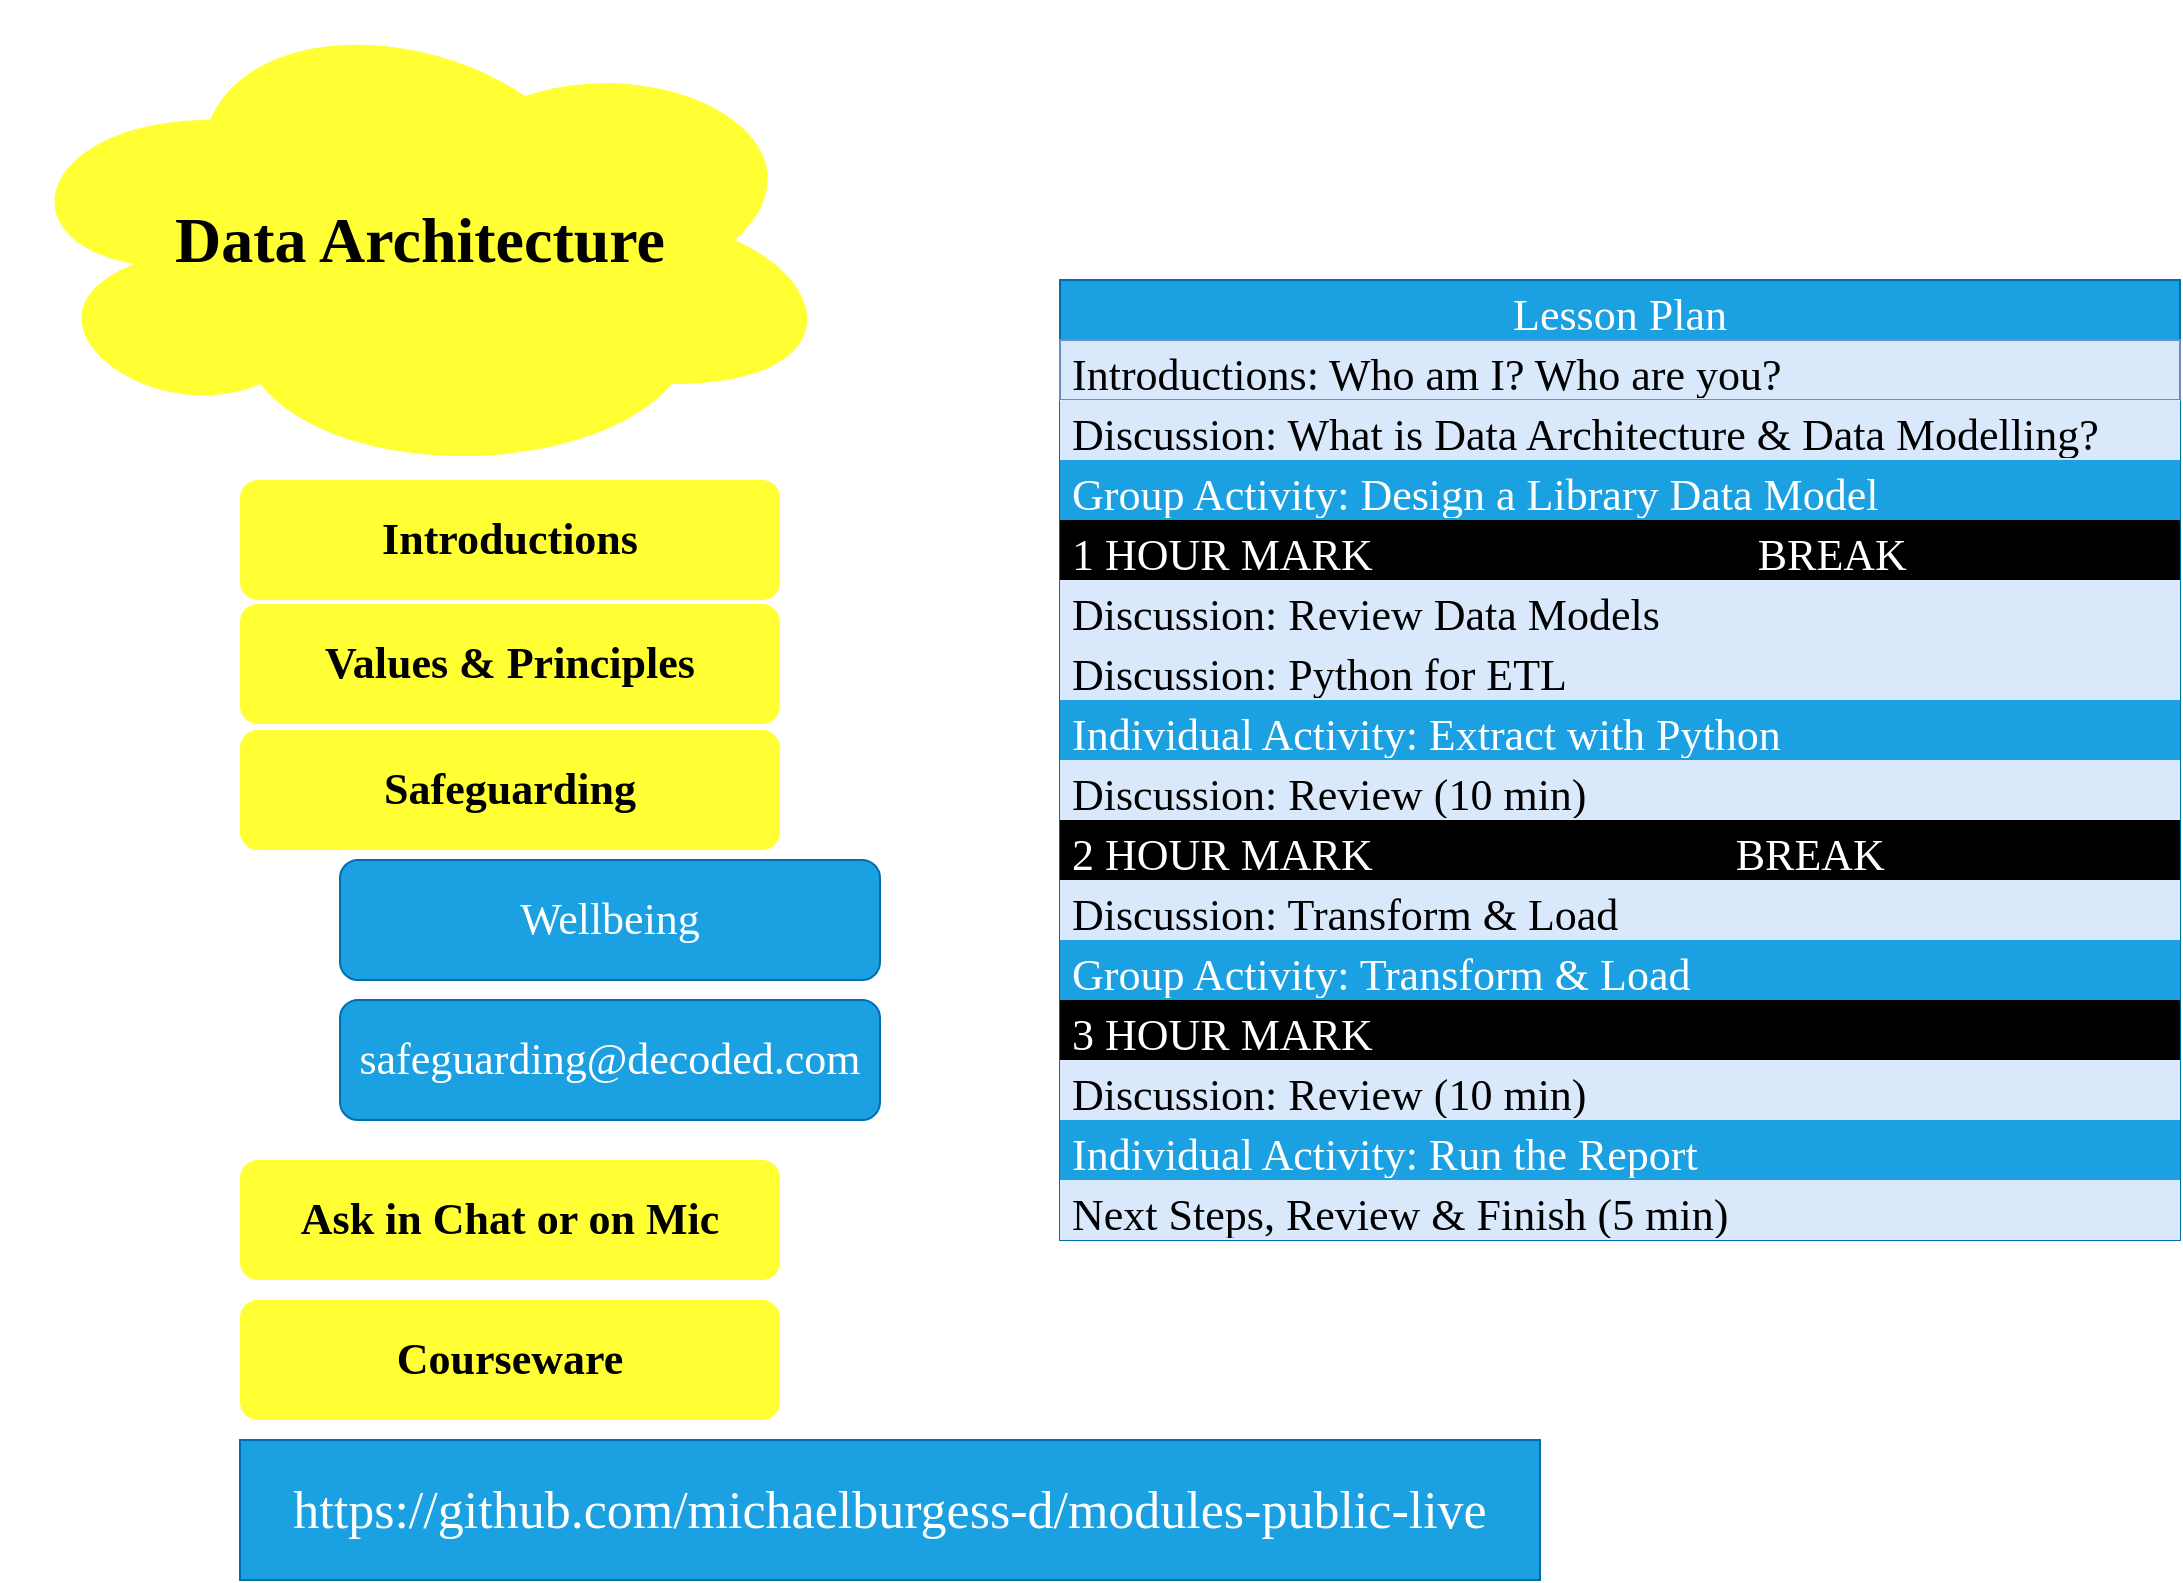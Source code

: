<mxfile version="20.0.2" type="github" pages="4">
  <diagram id="HZe9n2l0ClVb4Da5Xwr6" name="DataArch_LessonPlan">
    <mxGraphModel dx="1607" dy="883" grid="1" gridSize="10" guides="1" tooltips="1" connect="1" arrows="1" fold="1" page="1" pageScale="1" pageWidth="1169" pageHeight="827" math="0" shadow="0">
      <root>
        <mxCell id="0" />
        <mxCell id="1" parent="0" />
        <mxCell id="1s-YOk3iyrwi0xUX-N1H-19" value="Data Architecture" style="ellipse;shape=cloud;whiteSpace=wrap;html=1;fillColor=#FFFF33;strokeColor=none;fontFamily=Barlow Condensed;fontSource=https%3A%2F%2Ffonts.googleapis.com%2Fcss%3Ffamily%3DBarlow%2BCondensed;fontSize=32;fontStyle=1" parent="1" vertex="1">
          <mxGeometry x="10" y="20" width="420" height="240" as="geometry" />
        </mxCell>
        <mxCell id="1s-YOk3iyrwi0xUX-N1H-20" value="Safeguarding" style="rounded=1;whiteSpace=wrap;html=1;fontFamily=Barlow Condensed;fontSource=https%3A%2F%2Ffonts.googleapis.com%2Fcss%3Ffamily%3DBarlow%2BCondensed;fontSize=22;fillColor=#FFFF33;strokeColor=none;fontStyle=1" parent="1" vertex="1">
          <mxGeometry x="130" y="385" width="270" height="60" as="geometry" />
        </mxCell>
        <mxCell id="1s-YOk3iyrwi0xUX-N1H-21" value="Courseware" style="rounded=1;whiteSpace=wrap;html=1;fontFamily=Barlow Condensed;fontSource=https%3A%2F%2Ffonts.googleapis.com%2Fcss%3Ffamily%3DBarlow%2BCondensed;fontSize=22;fillColor=#FFFF33;strokeColor=none;fontStyle=1" parent="1" vertex="1">
          <mxGeometry x="130" y="670" width="270" height="60" as="geometry" />
        </mxCell>
        <mxCell id="1s-YOk3iyrwi0xUX-N1H-22" value="Introductions" style="rounded=1;whiteSpace=wrap;html=1;fontFamily=Barlow Condensed;fontSource=https%3A%2F%2Ffonts.googleapis.com%2Fcss%3Ffamily%3DBarlow%2BCondensed;fontSize=22;fillColor=#FFFF33;strokeColor=none;fontStyle=1" parent="1" vertex="1">
          <mxGeometry x="130" y="260" width="270" height="60" as="geometry" />
        </mxCell>
        <mxCell id="1s-YOk3iyrwi0xUX-N1H-23" value="Values &amp;amp; Principles" style="rounded=1;whiteSpace=wrap;html=1;fontFamily=Barlow Condensed;fontSource=https%3A%2F%2Ffonts.googleapis.com%2Fcss%3Ffamily%3DBarlow%2BCondensed;fontSize=22;fillColor=#FFFF33;strokeColor=none;fontStyle=1" parent="1" vertex="1">
          <mxGeometry x="130" y="322" width="270" height="60" as="geometry" />
        </mxCell>
        <UserObject label="https://github.com/michaelburgess-d/modules-public-live" link="https://github.com/michaelburgess-d/decoded-public-code" id="1s-YOk3iyrwi0xUX-N1H-24">
          <mxCell style="text;whiteSpace=wrap;html=1;fontSize=26;fontFamily=Barlow Condensed;fontSource=https%3A%2F%2Ffonts.googleapis.com%2Fcss%3Ffamily%3DBarlow%2BCondensed;fontStyle=0;strokeColor=#006EAF;fillColor=#1ba1e2;fontColor=#ffffff;align=center;labelBorderColor=none;verticalAlign=middle;" parent="1" vertex="1">
            <mxGeometry x="130" y="740" width="650" height="70" as="geometry" />
          </mxCell>
        </UserObject>
        <mxCell id="1s-YOk3iyrwi0xUX-N1H-25" value="Wellbeing" style="rounded=1;whiteSpace=wrap;html=1;fontFamily=Barlow Condensed;fontSource=https%3A%2F%2Ffonts.googleapis.com%2Fcss%3Ffamily%3DBarlow%2BCondensed;fontSize=22;fillColor=#1ba1e2;strokeColor=#006EAF;fontStyle=0;fontColor=#ffffff;" parent="1" vertex="1">
          <mxGeometry x="180" y="450" width="270" height="60" as="geometry" />
        </mxCell>
        <mxCell id="1s-YOk3iyrwi0xUX-N1H-26" value="safeguarding@decoded.com" style="rounded=1;whiteSpace=wrap;html=1;fontFamily=Barlow Condensed;fontSource=https%3A%2F%2Ffonts.googleapis.com%2Fcss%3Ffamily%3DBarlow%2BCondensed;fontSize=22;fillColor=#1ba1e2;strokeColor=#006EAF;fontStyle=0;fontColor=#ffffff;" parent="1" vertex="1">
          <mxGeometry x="180" y="520" width="270" height="60" as="geometry" />
        </mxCell>
        <mxCell id="kHTzqbHaPCYti8Byg7Zm-1" value="Ask in Chat or on Mic" style="rounded=1;whiteSpace=wrap;html=1;fontFamily=Barlow Condensed;fontSource=https%3A%2F%2Ffonts.googleapis.com%2Fcss%3Ffamily%3DBarlow%2BCondensed;fontSize=22;fillColor=#FFFF33;strokeColor=none;fontStyle=1" parent="1" vertex="1">
          <mxGeometry x="130" y="600" width="270" height="60" as="geometry" />
        </mxCell>
        <mxCell id="JRDnlLEvUtz4PWv6ipp6-1" value="Lesson Plan" style="swimlane;fontStyle=0;childLayout=stackLayout;horizontal=1;startSize=30;horizontalStack=0;resizeParent=1;resizeParentMax=0;resizeLast=0;collapsible=1;marginBottom=0;fontFamily=Barlow Condensed;fontSource=https%3A%2F%2Ffonts.googleapis.com%2Fcss%3Ffamily%3DBarlow%2BCondensed;fontSize=22;fillColor=#1ba1e2;fontColor=#ffffff;strokeColor=#006EAF;" vertex="1" parent="1">
          <mxGeometry x="540" y="160" width="560" height="480" as="geometry" />
        </mxCell>
        <mxCell id="JRDnlLEvUtz4PWv6ipp6-2" value="Introductions: Who am I? Who are you?                                    (20 min)" style="text;strokeColor=#6c8ebf;fillColor=#dae8fc;align=left;verticalAlign=middle;spacingLeft=4;spacingRight=4;overflow=hidden;points=[[0,0.5],[1,0.5]];portConstraint=eastwest;rotatable=0;fontFamily=Barlow Condensed;fontSource=https%3A%2F%2Ffonts.googleapis.com%2Fcss%3Ffamily%3DBarlow%2BCondensed;fontSize=22;" vertex="1" parent="JRDnlLEvUtz4PWv6ipp6-1">
          <mxGeometry y="30" width="560" height="30" as="geometry" />
        </mxCell>
        <mxCell id="JRDnlLEvUtz4PWv6ipp6-3" value="Discussion: What is Data Architecture &amp; Data Modelling?       (15 min)" style="text;strokeColor=none;fillColor=#dae8fc;align=left;verticalAlign=middle;spacingLeft=4;spacingRight=4;overflow=hidden;points=[[0,0.5],[1,0.5]];portConstraint=eastwest;rotatable=0;fontFamily=Barlow Condensed;fontSource=https%3A%2F%2Ffonts.googleapis.com%2Fcss%3Ffamily%3DBarlow%2BCondensed;fontSize=22;" vertex="1" parent="JRDnlLEvUtz4PWv6ipp6-1">
          <mxGeometry y="60" width="560" height="30" as="geometry" />
        </mxCell>
        <mxCell id="JRDnlLEvUtz4PWv6ipp6-4" value="Group Activity: Design a Library Data Model                              (20 min)" style="text;align=left;verticalAlign=middle;spacingLeft=4;spacingRight=4;overflow=hidden;points=[[0,0.5],[1,0.5]];portConstraint=eastwest;rotatable=0;fontFamily=Barlow Condensed;fontSource=https%3A%2F%2Ffonts.googleapis.com%2Fcss%3Ffamily%3DBarlow%2BCondensed;fontSize=22;fillColor=#1ba1e2;strokeColor=none;fontStyle=0;fontColor=#ffffff;" vertex="1" parent="JRDnlLEvUtz4PWv6ipp6-1">
          <mxGeometry y="90" width="560" height="30" as="geometry" />
        </mxCell>
        <mxCell id="JRDnlLEvUtz4PWv6ipp6-5" value="1 HOUR MARK                                   BREAK                                   (15 min) " style="text;strokeColor=none;fillColor=#000000;align=left;verticalAlign=middle;spacingLeft=4;spacingRight=4;overflow=hidden;points=[[0,0.5],[1,0.5]];portConstraint=eastwest;rotatable=0;fontFamily=Barlow Condensed;fontSource=https%3A%2F%2Ffonts.googleapis.com%2Fcss%3Ffamily%3DBarlow%2BCondensed;fontSize=22;fontStyle=0;fontColor=#FFFFFF;" vertex="1" parent="JRDnlLEvUtz4PWv6ipp6-1">
          <mxGeometry y="120" width="560" height="30" as="geometry" />
        </mxCell>
        <mxCell id="JRDnlLEvUtz4PWv6ipp6-6" value="Discussion: Review Data Models                                                 (10 min)" style="text;strokeColor=none;fillColor=#dae8fc;align=left;verticalAlign=middle;spacingLeft=4;spacingRight=4;overflow=hidden;points=[[0,0.5],[1,0.5]];portConstraint=eastwest;rotatable=0;fontFamily=Barlow Condensed;fontSource=https%3A%2F%2Ffonts.googleapis.com%2Fcss%3Ffamily%3DBarlow%2BCondensed;fontSize=22;" vertex="1" parent="JRDnlLEvUtz4PWv6ipp6-1">
          <mxGeometry y="150" width="560" height="30" as="geometry" />
        </mxCell>
        <mxCell id="JRDnlLEvUtz4PWv6ipp6-7" value="Discussion: Python for ETL                                                         (20 min)" style="text;strokeColor=none;fillColor=#dae8fc;align=left;verticalAlign=middle;spacingLeft=4;spacingRight=4;overflow=hidden;points=[[0,0.5],[1,0.5]];portConstraint=eastwest;rotatable=0;fontFamily=Barlow Condensed;fontSource=https%3A%2F%2Ffonts.googleapis.com%2Fcss%3Ffamily%3DBarlow%2BCondensed;fontSize=22;" vertex="1" parent="JRDnlLEvUtz4PWv6ipp6-1">
          <mxGeometry y="180" width="560" height="30" as="geometry" />
        </mxCell>
        <mxCell id="JRDnlLEvUtz4PWv6ipp6-8" value="Individual Activity: Extract with Python                                     (20 min)" style="text;align=left;verticalAlign=middle;spacingLeft=4;spacingRight=4;overflow=hidden;points=[[0,0.5],[1,0.5]];portConstraint=eastwest;rotatable=0;fontFamily=Barlow Condensed;fontSource=https%3A%2F%2Ffonts.googleapis.com%2Fcss%3Ffamily%3DBarlow%2BCondensed;fontSize=22;fillColor=#1ba1e2;strokeColor=none;fontStyle=0;fontColor=#ffffff;" vertex="1" parent="JRDnlLEvUtz4PWv6ipp6-1">
          <mxGeometry y="210" width="560" height="30" as="geometry" />
        </mxCell>
        <mxCell id="JRDnlLEvUtz4PWv6ipp6-9" value="Discussion: Review (10 min)" style="text;strokeColor=none;fillColor=#dae8fc;align=left;verticalAlign=middle;spacingLeft=4;spacingRight=4;overflow=hidden;points=[[0,0.5],[1,0.5]];portConstraint=eastwest;rotatable=0;fontFamily=Barlow Condensed;fontSource=https%3A%2F%2Ffonts.googleapis.com%2Fcss%3Ffamily%3DBarlow%2BCondensed;fontSize=22;" vertex="1" parent="JRDnlLEvUtz4PWv6ipp6-1">
          <mxGeometry y="240" width="560" height="30" as="geometry" />
        </mxCell>
        <mxCell id="JRDnlLEvUtz4PWv6ipp6-10" value="2 HOUR MARK                                 BREAK                                     (5 min)" style="text;strokeColor=none;fillColor=#000000;align=left;verticalAlign=middle;spacingLeft=4;spacingRight=4;overflow=hidden;points=[[0,0.5],[1,0.5]];portConstraint=eastwest;rotatable=0;fontFamily=Barlow Condensed;fontSource=https%3A%2F%2Ffonts.googleapis.com%2Fcss%3Ffamily%3DBarlow%2BCondensed;fontSize=22;fontStyle=0;fontColor=#FFFFFF;" vertex="1" parent="JRDnlLEvUtz4PWv6ipp6-1">
          <mxGeometry y="270" width="560" height="30" as="geometry" />
        </mxCell>
        <mxCell id="JRDnlLEvUtz4PWv6ipp6-11" value="Discussion: Transform &amp; Load                                                    (10 min)" style="text;strokeColor=none;fillColor=#dae8fc;align=left;verticalAlign=middle;spacingLeft=4;spacingRight=4;overflow=hidden;points=[[0,0.5],[1,0.5]];portConstraint=eastwest;rotatable=0;fontFamily=Barlow Condensed;fontSource=https%3A%2F%2Ffonts.googleapis.com%2Fcss%3Ffamily%3DBarlow%2BCondensed;fontSize=22;" vertex="1" parent="JRDnlLEvUtz4PWv6ipp6-1">
          <mxGeometry y="300" width="560" height="30" as="geometry" />
        </mxCell>
        <mxCell id="JRDnlLEvUtz4PWv6ipp6-12" value="Group Activity: Transform &amp; Load                                              (30 min)  " style="text;align=left;verticalAlign=middle;spacingLeft=4;spacingRight=4;overflow=hidden;points=[[0,0.5],[1,0.5]];portConstraint=eastwest;rotatable=0;fontFamily=Barlow Condensed;fontSource=https%3A%2F%2Ffonts.googleapis.com%2Fcss%3Ffamily%3DBarlow%2BCondensed;fontSize=22;fillColor=#1ba1e2;strokeColor=none;fontStyle=0;fontColor=#ffffff;" vertex="1" parent="JRDnlLEvUtz4PWv6ipp6-1">
          <mxGeometry y="330" width="560" height="30" as="geometry" />
        </mxCell>
        <mxCell id="JRDnlLEvUtz4PWv6ipp6-13" value="3 HOUR MARK                                 " style="text;strokeColor=none;fillColor=#000000;align=left;verticalAlign=middle;spacingLeft=4;spacingRight=4;overflow=hidden;points=[[0,0.5],[1,0.5]];portConstraint=eastwest;rotatable=0;fontFamily=Barlow Condensed;fontSource=https%3A%2F%2Ffonts.googleapis.com%2Fcss%3Ffamily%3DBarlow%2BCondensed;fontSize=22;fontStyle=0;fontColor=#FFFFFF;" vertex="1" parent="JRDnlLEvUtz4PWv6ipp6-1">
          <mxGeometry y="360" width="560" height="30" as="geometry" />
        </mxCell>
        <mxCell id="JRDnlLEvUtz4PWv6ipp6-14" value="Discussion: Review (10 min)" style="text;strokeColor=none;fillColor=#dae8fc;align=left;verticalAlign=middle;spacingLeft=4;spacingRight=4;overflow=hidden;points=[[0,0.5],[1,0.5]];portConstraint=eastwest;rotatable=0;fontFamily=Barlow Condensed;fontSource=https%3A%2F%2Ffonts.googleapis.com%2Fcss%3Ffamily%3DBarlow%2BCondensed;fontSize=22;" vertex="1" parent="JRDnlLEvUtz4PWv6ipp6-1">
          <mxGeometry y="390" width="560" height="30" as="geometry" />
        </mxCell>
        <mxCell id="JRDnlLEvUtz4PWv6ipp6-15" value="Individual Activity: Run the Report                                              (10 min)" style="text;align=left;verticalAlign=middle;spacingLeft=4;spacingRight=4;overflow=hidden;points=[[0,0.5],[1,0.5]];portConstraint=eastwest;rotatable=0;fontFamily=Barlow Condensed;fontSource=https%3A%2F%2Ffonts.googleapis.com%2Fcss%3Ffamily%3DBarlow%2BCondensed;fontSize=22;fillColor=#1ba1e2;strokeColor=none;fontStyle=0;fontColor=#ffffff;" vertex="1" parent="JRDnlLEvUtz4PWv6ipp6-1">
          <mxGeometry y="420" width="560" height="30" as="geometry" />
        </mxCell>
        <mxCell id="JRDnlLEvUtz4PWv6ipp6-16" value="Next Steps, Review &amp; Finish (5 min)" style="text;strokeColor=none;fillColor=#dae8fc;align=left;verticalAlign=middle;spacingLeft=4;spacingRight=4;overflow=hidden;points=[[0,0.5],[1,0.5]];portConstraint=eastwest;rotatable=0;fontFamily=Barlow Condensed;fontSource=https%3A%2F%2Ffonts.googleapis.com%2Fcss%3Ffamily%3DBarlow%2BCondensed;fontSize=22;" vertex="1" parent="JRDnlLEvUtz4PWv6ipp6-1">
          <mxGeometry y="450" width="560" height="30" as="geometry" />
        </mxCell>
      </root>
    </mxGraphModel>
  </diagram>
  <diagram id="S3rxQqn5xhS6ePLu4Hfa" name="MindMap">
    <mxGraphModel dx="3579" dy="2152" grid="1" gridSize="10" guides="1" tooltips="1" connect="1" arrows="1" fold="1" page="1" pageScale="1" pageWidth="1169" pageHeight="827" math="0" shadow="0">
      <root>
        <mxCell id="0" />
        <mxCell id="1" parent="0" />
        <mxCell id="CWn8RSCjkhXgX-i-o0oG-1" value="What is relevant to&lt;br style=&quot;font-size: 29px;&quot;&gt;&amp;nbsp;Data Architecture?" style="ellipse;shape=cloud;whiteSpace=wrap;html=1;fillColor=#FFFF33;strokeColor=none;fontFamily=Barlow Condensed;fontSource=https%3A%2F%2Ffonts.googleapis.com%2Fcss%3Ffamily%3DBarlow%2BCondensed;fontSize=29;fontStyle=1" parent="1" vertex="1">
          <mxGeometry x="-1169" y="-827" width="360" height="207" as="geometry" />
        </mxCell>
        <mxCell id="S35xVs9JK2X4CDbCrpay-1" value="What are Data Models &amp;amp; ERDs?" style="ellipse;shape=cloud;whiteSpace=wrap;html=1;fillColor=#FFFF33;strokeColor=none;fontFamily=Barlow Condensed;fontSource=https%3A%2F%2Ffonts.googleapis.com%2Fcss%3Ffamily%3DBarlow%2BCondensed;fontSize=20;fontStyle=1" vertex="1" parent="1">
          <mxGeometry x="-390" y="-110" width="360" height="104" as="geometry" />
        </mxCell>
        <mxCell id="g93mvkoxBAgEScRmthkh-2" value="Data Governance" style="ellipse;whiteSpace=wrap;html=1;aspect=fixed;labelBorderColor=none;fontFamily=Barlow Condensed;fontSource=https%3A%2F%2Ffonts.googleapis.com%2Fcss%3Ffamily%3DBarlow%2BCondensed;fontSize=24;fillColor=#ffe6cc;strokeColor=#d79b00;" vertex="1" parent="1">
          <mxGeometry x="-450" y="-570.88" width="170.88" height="170.88" as="geometry" />
        </mxCell>
        <mxCell id="g93mvkoxBAgEScRmthkh-3" value="Data Modelling" style="ellipse;whiteSpace=wrap;html=1;aspect=fixed;labelBorderColor=none;fontFamily=Barlow Condensed;fontSource=https%3A%2F%2Ffonts.googleapis.com%2Fcss%3Ffamily%3DBarlow%2BCondensed;fontSize=24;fillColor=#ffe6cc;strokeColor=#d79b00;" vertex="1" parent="1">
          <mxGeometry x="-330" y="-780" width="150" height="150" as="geometry" />
        </mxCell>
        <mxCell id="g93mvkoxBAgEScRmthkh-5" value="Data Rules" style="rounded=1;whiteSpace=wrap;html=1;labelBorderColor=none;fontFamily=Barlow Condensed;fontSource=https%3A%2F%2Ffonts.googleapis.com%2Fcss%3Ffamily%3DBarlow%2BCondensed;fontSize=24;fillColor=#dae8fc;strokeColor=#6c8ebf;" vertex="1" parent="1">
          <mxGeometry x="-490" y="-390" width="120" height="60" as="geometry" />
        </mxCell>
        <mxCell id="g93mvkoxBAgEScRmthkh-8" value="ELT, ETL" style="rounded=1;whiteSpace=wrap;html=1;labelBorderColor=none;fontFamily=Barlow Condensed;fontSource=https%3A%2F%2Ffonts.googleapis.com%2Fcss%3Ffamily%3DBarlow%2BCondensed;fontSize=24;fillColor=#dae8fc;strokeColor=#6c8ebf;" vertex="1" parent="1">
          <mxGeometry x="-550" y="-730" width="120" height="60" as="geometry" />
        </mxCell>
        <mxCell id="g93mvkoxBAgEScRmthkh-9" value="Extract Transform Load" style="shape=callout;whiteSpace=wrap;html=1;perimeter=calloutPerimeter;labelBorderColor=none;fontFamily=Barlow Condensed;fontSource=https%3A%2F%2Ffonts.googleapis.com%2Fcss%3Ffamily%3DBarlow%2BCondensed;fontSize=24;fillColor=#e1d5e7;strokeColor=#9673a6;" vertex="1" parent="1">
          <mxGeometry x="-625" y="-790" width="230" height="80" as="geometry" />
        </mxCell>
        <mxCell id="g93mvkoxBAgEScRmthkh-10" value="Combining &amp;amp; Linking Datasets" style="rounded=1;whiteSpace=wrap;html=1;labelBorderColor=none;fontFamily=Barlow Condensed;fontSource=https%3A%2F%2Ffonts.googleapis.com%2Fcss%3Ffamily%3DBarlow%2BCondensed;fontSize=24;fillColor=#dae8fc;strokeColor=#6c8ebf;" vertex="1" parent="1">
          <mxGeometry x="-490" y="-650" width="140" height="60" as="geometry" />
        </mxCell>
        <mxCell id="g93mvkoxBAgEScRmthkh-11" value="Data Processing" style="rounded=1;whiteSpace=wrap;html=1;labelBorderColor=none;fontFamily=Barlow Condensed;fontSource=https%3A%2F%2Ffonts.googleapis.com%2Fcss%3Ffamily%3DBarlow%2BCondensed;fontSize=24;fillColor=#dae8fc;strokeColor=#6c8ebf;" vertex="1" parent="1">
          <mxGeometry x="-700" y="-680" width="120" height="60" as="geometry" />
        </mxCell>
        <mxCell id="g93mvkoxBAgEScRmthkh-12" value="Relational" style="rounded=1;whiteSpace=wrap;html=1;labelBorderColor=none;fontFamily=Barlow Condensed;fontSource=https%3A%2F%2Ffonts.googleapis.com%2Fcss%3Ffamily%3DBarlow%2BCondensed;fontSize=24;fillColor=#dae8fc;strokeColor=#6c8ebf;" vertex="1" parent="1">
          <mxGeometry x="-1113" y="-561.75" width="120" height="60" as="geometry" />
        </mxCell>
        <mxCell id="g93mvkoxBAgEScRmthkh-13" value="Non-Relational" style="rounded=1;whiteSpace=wrap;html=1;labelBorderColor=none;fontFamily=Barlow Condensed;fontSource=https%3A%2F%2Ffonts.googleapis.com%2Fcss%3Ffamily%3DBarlow%2BCondensed;fontSize=24;fillColor=#dae8fc;strokeColor=#6c8ebf;" vertex="1" parent="1">
          <mxGeometry x="-1120" y="-284" width="120" height="60" as="geometry" />
        </mxCell>
        <mxCell id="g93mvkoxBAgEScRmthkh-14" value="NoSQL" style="shape=callout;whiteSpace=wrap;html=1;perimeter=calloutPerimeter;labelBorderColor=none;fontFamily=Barlow Condensed;fontSource=https%3A%2F%2Ffonts.googleapis.com%2Fcss%3Ffamily%3DBarlow%2BCondensed;fontSize=24;fillColor=#e1d5e7;strokeColor=#9673a6;" vertex="1" parent="1">
          <mxGeometry x="-1082" y="-340" width="120" height="80" as="geometry" />
        </mxCell>
        <mxCell id="g93mvkoxBAgEScRmthkh-15" value="Relation = Tables" style="shape=callout;whiteSpace=wrap;html=1;perimeter=calloutPerimeter;labelBorderColor=none;fontFamily=Barlow Condensed;fontSource=https%3A%2F%2Ffonts.googleapis.com%2Fcss%3Ffamily%3DBarlow%2BCondensed;fontSize=24;fillColor=#e1d5e7;strokeColor=#9673a6;" vertex="1" parent="1">
          <mxGeometry x="-1103" y="-621.75" width="172" height="80" as="geometry" />
        </mxCell>
        <mxCell id="g93mvkoxBAgEScRmthkh-18" value="images, video, ..." style="rounded=1;whiteSpace=wrap;html=1;labelBorderColor=none;fontFamily=Barlow Condensed;fontSource=https%3A%2F%2Ffonts.googleapis.com%2Fcss%3Ffamily%3DBarlow%2BCondensed;fontSize=24;fillColor=#dae8fc;strokeColor=#6c8ebf;" vertex="1" parent="1">
          <mxGeometry x="-1026" y="-240" width="162" height="40" as="geometry" />
        </mxCell>
        <mxCell id="g93mvkoxBAgEScRmthkh-19" value="(social) network" style="rounded=1;whiteSpace=wrap;html=1;labelBorderColor=none;fontFamily=Barlow Condensed;fontSource=https%3A%2F%2Ffonts.googleapis.com%2Fcss%3Ffamily%3DBarlow%2BCondensed;fontSize=24;fillColor=#dae8fc;strokeColor=#6c8ebf;" vertex="1" parent="1">
          <mxGeometry x="-1056" y="-53" width="162" height="40" as="geometry" />
        </mxCell>
        <mxCell id="g93mvkoxBAgEScRmthkh-20" value="Data Security" style="rounded=1;whiteSpace=wrap;html=1;labelBorderColor=none;fontFamily=Barlow Condensed;fontSource=https%3A%2F%2Ffonts.googleapis.com%2Fcss%3Ffamily%3DBarlow%2BCondensed;fontSize=24;" vertex="1" parent="1">
          <mxGeometry x="-490" y="-320" width="120" height="60" as="geometry" />
        </mxCell>
        <mxCell id="g93mvkoxBAgEScRmthkh-21" value="Data Sharing" style="rounded=1;whiteSpace=wrap;html=1;labelBorderColor=none;fontFamily=Barlow Condensed;fontSource=https%3A%2F%2Ffonts.googleapis.com%2Fcss%3Ffamily%3DBarlow%2BCondensed;fontSize=24;" vertex="1" parent="1">
          <mxGeometry x="-490" y="-250" width="120" height="60" as="geometry" />
        </mxCell>
        <mxCell id="g93mvkoxBAgEScRmthkh-22" value="Data Catalogue" style="rounded=1;whiteSpace=wrap;html=1;labelBorderColor=none;fontFamily=Barlow Condensed;fontSource=https%3A%2F%2Ffonts.googleapis.com%2Fcss%3Ffamily%3DBarlow%2BCondensed;fontSize=24;" vertex="1" parent="1">
          <mxGeometry x="-450" y="-180" width="140" height="60" as="geometry" />
        </mxCell>
        <mxCell id="g93mvkoxBAgEScRmthkh-23" value="Data Warehouse" style="rounded=1;whiteSpace=wrap;html=1;labelBorderColor=none;fontFamily=Barlow Condensed;fontSource=https%3A%2F%2Ffonts.googleapis.com%2Fcss%3Ffamily%3DBarlow%2BCondensed;fontSize=24;fillColor=#dae8fc;strokeColor=#6c8ebf;" vertex="1" parent="1">
          <mxGeometry x="-710" y="-230" width="140" height="60" as="geometry" />
        </mxCell>
        <mxCell id="g93mvkoxBAgEScRmthkh-24" value="Data Mart" style="rounded=1;whiteSpace=wrap;html=1;labelBorderColor=none;fontFamily=Barlow Condensed;fontSource=https%3A%2F%2Ffonts.googleapis.com%2Fcss%3Ffamily%3DBarlow%2BCondensed;fontSize=24;fillColor=#dae8fc;strokeColor=#6c8ebf;" vertex="1" parent="1">
          <mxGeometry x="-686" y="-160" width="140" height="60" as="geometry" />
        </mxCell>
        <mxCell id="g93mvkoxBAgEScRmthkh-25" value="Data Gateway" style="rounded=1;whiteSpace=wrap;html=1;labelBorderColor=none;fontFamily=Barlow Condensed;fontSource=https%3A%2F%2Ffonts.googleapis.com%2Fcss%3Ffamily%3DBarlow%2BCondensed;fontSize=24;fillColor=#dae8fc;strokeColor=#6c8ebf;" vertex="1" parent="1">
          <mxGeometry x="-686" y="-91" width="140" height="60" as="geometry" />
        </mxCell>
        <mxCell id="g93mvkoxBAgEScRmthkh-26" value="Data Lake" style="rounded=1;whiteSpace=wrap;html=1;labelBorderColor=none;fontFamily=Barlow Condensed;fontSource=https%3A%2F%2Ffonts.googleapis.com%2Fcss%3Ffamily%3DBarlow%2BCondensed;fontSize=24;fillColor=#dae8fc;strokeColor=#6c8ebf;" vertex="1" parent="1">
          <mxGeometry x="-900" y="-320" width="140" height="60" as="geometry" />
        </mxCell>
        <mxCell id="g93mvkoxBAgEScRmthkh-27" value="store historical analytical datasets = spreadsheets" style="shape=callout;whiteSpace=wrap;html=1;perimeter=calloutPerimeter;labelBorderColor=none;fontFamily=Barlow Condensed;fontSource=https%3A%2F%2Ffonts.googleapis.com%2Fcss%3Ffamily%3DBarlow%2BCondensed;fontSize=24;fillColor=#e1d5e7;strokeColor=#9673a6;" vertex="1" parent="1">
          <mxGeometry x="-730" y="-320" width="200" height="106" as="geometry" />
        </mxCell>
        <mxCell id="g93mvkoxBAgEScRmthkh-28" value="folder = store historical analytical &lt;br&gt;unstructured data" style="shape=callout;whiteSpace=wrap;html=1;perimeter=calloutPerimeter;labelBorderColor=none;fontFamily=Barlow Condensed;fontSource=https%3A%2F%2Ffonts.googleapis.com%2Fcss%3Ffamily%3DBarlow%2BCondensed;fontSize=24;fillColor=#e1d5e7;strokeColor=#9673a6;" vertex="1" parent="1">
          <mxGeometry x="-866" y="-393" width="200" height="119.5" as="geometry" />
        </mxCell>
        <mxCell id="g93mvkoxBAgEScRmthkh-29" value="Databases" style="ellipse;whiteSpace=wrap;html=1;aspect=fixed;labelBorderColor=none;fontFamily=Barlow Condensed;fontSource=https%3A%2F%2Ffonts.googleapis.com%2Fcss%3Ffamily%3DBarlow%2BCondensed;fontSize=24;fillColor=#ffe6cc;strokeColor=#d79b00;" vertex="1" parent="1">
          <mxGeometry x="-980" y="-550" width="171" height="171" as="geometry" />
        </mxCell>
        <mxCell id="g93mvkoxBAgEScRmthkh-30" value="Data Migration &amp;amp; Transformation" style="ellipse;whiteSpace=wrap;html=1;aspect=fixed;labelBorderColor=none;fontFamily=Barlow Condensed;fontSource=https%3A%2F%2Ffonts.googleapis.com%2Fcss%3Ffamily%3DBarlow%2BCondensed;fontSize=24;fillColor=#ffe6cc;strokeColor=#d79b00;" vertex="1" parent="1">
          <mxGeometry x="-816" y="-800" width="150" height="150" as="geometry" />
        </mxCell>
        <mxCell id="g93mvkoxBAgEScRmthkh-31" value="SQL" style="rounded=1;whiteSpace=wrap;html=1;labelBorderColor=none;fontFamily=Barlow Condensed;fontSource=https%3A%2F%2Ffonts.googleapis.com%2Fcss%3Ffamily%3DBarlow%2BCondensed;fontSize=24;fillColor=#dae8fc;strokeColor=#6c8ebf;" vertex="1" parent="1">
          <mxGeometry x="-1113" y="-491.75" width="120" height="60" as="geometry" />
        </mxCell>
        <mxCell id="G3WRKt4eVV0A97rdb0_L-5" value="Data Catalogue" style="rounded=1;whiteSpace=wrap;html=1;labelBorderColor=none;fontFamily=Barlow Condensed;fontSource=https%3A%2F%2Ffonts.googleapis.com%2Fcss%3Ffamily%3DBarlow%2BCondensed;fontSize=24;fillColor=#dae8fc;strokeColor=#6c8ebf;" vertex="1" parent="1">
          <mxGeometry x="-450" y="-180" width="140" height="60" as="geometry" />
        </mxCell>
        <mxCell id="G3WRKt4eVV0A97rdb0_L-6" value="Data Sharing" style="rounded=1;whiteSpace=wrap;html=1;labelBorderColor=none;fontFamily=Barlow Condensed;fontSource=https%3A%2F%2Ffonts.googleapis.com%2Fcss%3Ffamily%3DBarlow%2BCondensed;fontSize=24;fillColor=#dae8fc;strokeColor=#6c8ebf;" vertex="1" parent="1">
          <mxGeometry x="-490" y="-250" width="120" height="60" as="geometry" />
        </mxCell>
        <mxCell id="G3WRKt4eVV0A97rdb0_L-7" value="Data Security" style="rounded=1;whiteSpace=wrap;html=1;labelBorderColor=none;fontFamily=Barlow Condensed;fontSource=https%3A%2F%2Ffonts.googleapis.com%2Fcss%3Ffamily%3DBarlow%2BCondensed;fontSize=24;fillColor=#dae8fc;strokeColor=#6c8ebf;" vertex="1" parent="1">
          <mxGeometry x="-490" y="-320" width="120" height="60" as="geometry" />
        </mxCell>
        <mxCell id="wvSfkiJ7XZJ-Wei2Gh4l-1" value="Entity Relationship Diagram" style="ellipse;whiteSpace=wrap;html=1;aspect=fixed;labelBorderColor=none;fontFamily=Barlow Condensed;fontSource=https%3A%2F%2Ffonts.googleapis.com%2Fcss%3Ffamily%3DBarlow%2BCondensed;fontSize=24;fillColor=#ffe6cc;strokeColor=#d79b00;" vertex="1" parent="1">
          <mxGeometry x="-280" y="-370" width="130" height="130" as="geometry" />
        </mxCell>
        <mxCell id="wvSfkiJ7XZJ-Wei2Gh4l-2" value="E = Table&lt;br&gt;R = Link&lt;br&gt;D = Sketch" style="shape=callout;whiteSpace=wrap;html=1;perimeter=calloutPerimeter;labelBorderColor=none;fontFamily=Barlow Condensed;fontSource=https%3A%2F%2Ffonts.googleapis.com%2Fcss%3Ffamily%3DBarlow%2BCondensed;fontSize=24;fillColor=#e1d5e7;strokeColor=#9673a6;" vertex="1" parent="1">
          <mxGeometry x="-170" y="-506" width="160" height="196" as="geometry" />
        </mxCell>
        <mxCell id="wvSfkiJ7XZJ-Wei2Gh4l-3" value="E = Business Object&lt;br&gt;R = Process&lt;br&gt;D = Sketch" style="shape=callout;whiteSpace=wrap;html=1;perimeter=calloutPerimeter;labelBorderColor=none;fontFamily=Barlow Condensed;fontSource=https%3A%2F%2Ffonts.googleapis.com%2Fcss%3Ffamily%3DBarlow%2BCondensed;fontSize=24;fillColor=#e1d5e7;strokeColor=#9673a6;" vertex="1" parent="1">
          <mxGeometry x="-160" y="-296" width="150" height="196" as="geometry" />
        </mxCell>
        <mxCell id="wvSfkiJ7XZJ-Wei2Gh4l-4" value="1-to-1" style="rounded=1;whiteSpace=wrap;html=1;labelBorderColor=none;fontFamily=Barlow Condensed;fontSource=https%3A%2F%2Ffonts.googleapis.com%2Fcss%3Ffamily%3DBarlow%2BCondensed;fontSize=24;fillColor=#dae8fc;strokeColor=#6c8ebf;" vertex="1" parent="1">
          <mxGeometry x="-170" y="-780" width="120" height="60" as="geometry" />
        </mxCell>
        <mxCell id="wvSfkiJ7XZJ-Wei2Gh4l-5" value="1-to-Many" style="rounded=1;whiteSpace=wrap;html=1;labelBorderColor=none;fontFamily=Barlow Condensed;fontSource=https%3A%2F%2Ffonts.googleapis.com%2Fcss%3Ffamily%3DBarlow%2BCondensed;fontSize=24;fillColor=#dae8fc;strokeColor=#6c8ebf;" vertex="1" parent="1">
          <mxGeometry x="-170" y="-710" width="120" height="60" as="geometry" />
        </mxCell>
        <mxCell id="wvSfkiJ7XZJ-Wei2Gh4l-6" value=".." style="rounded=1;whiteSpace=wrap;html=1;labelBorderColor=none;fontFamily=Barlow Condensed;fontSource=https%3A%2F%2Ffonts.googleapis.com%2Fcss%3Ffamily%3DBarlow%2BCondensed;fontSize=24;fillColor=#dae8fc;strokeColor=#6c8ebf;" vertex="1" parent="1">
          <mxGeometry x="-170" y="-640" width="120" height="60" as="geometry" />
        </mxCell>
        <mxCell id="wvSfkiJ7XZJ-Wei2Gh4l-7" value="" style="group" vertex="1" connectable="0" parent="1">
          <mxGeometry x="-800" y="-590" width="280" height="158.25" as="geometry" />
        </mxCell>
        <mxCell id="g93mvkoxBAgEScRmthkh-32" value="&lt;b&gt;LEFT&lt;/b&gt;, RIGHT, &lt;b&gt;INNER&lt;/b&gt;, OUTER JOIN" style="rounded=1;whiteSpace=wrap;html=1;labelBorderColor=none;fontFamily=Barlow Condensed;fontSource=https%3A%2F%2Ffonts.googleapis.com%2Fcss%3Ffamily%3DBarlow%2BCondensed;fontSize=24;fillColor=#dae8fc;strokeColor=#6c8ebf;" vertex="1" parent="wvSfkiJ7XZJ-Wei2Gh4l-7">
          <mxGeometry y="98.25" width="280" height="60" as="geometry" />
        </mxCell>
        <mxCell id="g93mvkoxBAgEScRmthkh-33" value="LEFT = LEFT + MATCHING RIGHT&lt;br&gt;INNER = MATCHING LEFT + MATCHING RIGHT" style="shape=callout;whiteSpace=wrap;html=1;perimeter=calloutPerimeter;labelBorderColor=none;fontFamily=Barlow Condensed;fontSource=https%3A%2F%2Ffonts.googleapis.com%2Fcss%3Ffamily%3DBarlow%2BCondensed;fontSize=24;fillColor=#e1d5e7;strokeColor=#9673a6;" vertex="1" parent="wvSfkiJ7XZJ-Wei2Gh4l-7">
          <mxGeometry width="278" height="121.75" as="geometry" />
        </mxCell>
        <mxCell id="wvSfkiJ7XZJ-Wei2Gh4l-8" value="&#xa;&lt;span style=&quot;color: rgb(0, 0, 0); font-family: &amp;quot;Barlow Condensed&amp;quot;; font-size: 24px; font-style: normal; font-variant-ligatures: normal; font-variant-caps: normal; font-weight: 400; letter-spacing: normal; orphans: 2; text-align: center; text-indent: 0px; text-transform: none; widows: 2; word-spacing: 0px; -webkit-text-stroke-width: 0px; text-decoration-thickness: initial; text-decoration-style: initial; text-decoration-color: initial; float: none; display: inline !important;&quot;&gt;Non-relational databsaes are often better at reationships between data&lt;/span&gt;&#xa;&#xa;" style="shape=callout;whiteSpace=wrap;html=1;perimeter=calloutPerimeter;labelBorderColor=none;fontFamily=Barlow Condensed;fontSource=https%3A%2F%2Ffonts.googleapis.com%2Fcss%3Ffamily%3DBarlow%2BCondensed;fontSize=24;fillColor=#e1d5e7;strokeColor=#9673a6;labelBackgroundColor=none;" vertex="1" parent="1">
          <mxGeometry x="-1082" y="-170" width="340" height="130" as="geometry" />
        </mxCell>
      </root>
    </mxGraphModel>
  </diagram>
  <diagram id="_Nr4Ol97FRj3l-Hppn7c" name="ERD">
    <mxGraphModel dx="2142" dy="2005" grid="1" gridSize="10" guides="1" tooltips="1" connect="1" arrows="1" fold="1" page="1" pageScale="1" pageWidth="1169" pageHeight="827" math="0" shadow="0">
      <root>
        <mxCell id="0" />
        <mxCell id="1" parent="0" />
        <mxCell id="jIQxVUFv1uK_PBg2IfuR-1" value="What kind of &lt;br&gt;business should we model &lt;br&gt;with an ERD?" style="ellipse;shape=cloud;whiteSpace=wrap;html=1;fillColor=#FFFF33;strokeColor=none;fontFamily=Barlow Condensed;fontSource=https%3A%2F%2Ffonts.googleapis.com%2Fcss%3Ffamily%3DBarlow%2BCondensed;fontSize=24;fontStyle=1" parent="1" vertex="1">
          <mxGeometry x="20" y="-800" width="330" height="180" as="geometry" />
        </mxCell>
        <mxCell id="IlQ_jplJWvfgLtizEvv0-1" value="Group Challenge (20 min)" style="ellipse;shape=cloud;whiteSpace=wrap;html=1;fillColor=#1ba1e2;strokeColor=#006EAF;fontFamily=Barlow Condensed;fontSource=https%3A%2F%2Ffonts.googleapis.com%2Fcss%3Ffamily%3DBarlow%2BCondensed;fontSize=24;fontStyle=0;fontColor=#ffffff;" vertex="1" parent="1">
          <mxGeometry x="830" y="-180" width="300" height="150" as="geometry" />
        </mxCell>
        <mxCell id="RWRSCKhJ3a0YoUFnxasu-1" value="Clothing Shop" style="rounded=0;whiteSpace=wrap;html=1;labelBorderColor=none;fontFamily=Barlow Condensed;fontSource=https%3A%2F%2Ffonts.googleapis.com%2Fcss%3Ffamily%3DBarlow%2BCondensed;fontSize=24;fillColor=#6a00ff;fontColor=#ffffff;strokeColor=#3700CC;" vertex="1" parent="1">
          <mxGeometry x="380" y="-750" width="510" height="80" as="geometry" />
        </mxCell>
        <mxCell id="RWRSCKhJ3a0YoUFnxasu-2" value="Products" style="shape=table;startSize=30;container=1;collapsible=1;childLayout=tableLayout;fixedRows=1;rowLines=0;fontStyle=1;align=center;resizeLast=1;labelBorderColor=none;fontFamily=Barlow Condensed;fontSource=https%3A%2F%2Ffonts.googleapis.com%2Fcss%3Ffamily%3DBarlow%2BCondensed;fontSize=24;" vertex="1" parent="1">
          <mxGeometry x="40" y="-550" width="260" height="160" as="geometry" />
        </mxCell>
        <mxCell id="RWRSCKhJ3a0YoUFnxasu-3" value="" style="shape=tableRow;horizontal=0;startSize=0;swimlaneHead=0;swimlaneBody=0;fillColor=none;collapsible=0;dropTarget=0;points=[[0,0.5],[1,0.5]];portConstraint=eastwest;top=0;left=0;right=0;bottom=1;labelBorderColor=none;fontFamily=Barlow Condensed;fontSource=https%3A%2F%2Ffonts.googleapis.com%2Fcss%3Ffamily%3DBarlow%2BCondensed;fontSize=24;" vertex="1" parent="RWRSCKhJ3a0YoUFnxasu-2">
          <mxGeometry y="30" width="260" height="30" as="geometry" />
        </mxCell>
        <mxCell id="RWRSCKhJ3a0YoUFnxasu-4" value="PK" style="shape=partialRectangle;connectable=0;fillColor=none;top=0;left=0;bottom=0;right=0;fontStyle=1;overflow=hidden;labelBorderColor=none;fontFamily=Barlow Condensed;fontSource=https%3A%2F%2Ffonts.googleapis.com%2Fcss%3Ffamily%3DBarlow%2BCondensed;fontSize=24;" vertex="1" parent="RWRSCKhJ3a0YoUFnxasu-3">
          <mxGeometry width="30" height="30" as="geometry">
            <mxRectangle width="30" height="30" as="alternateBounds" />
          </mxGeometry>
        </mxCell>
        <mxCell id="RWRSCKhJ3a0YoUFnxasu-5" value="ProductID" style="shape=partialRectangle;connectable=0;fillColor=none;top=0;left=0;bottom=0;right=0;align=left;spacingLeft=6;fontStyle=5;overflow=hidden;labelBorderColor=none;fontFamily=Barlow Condensed;fontSource=https%3A%2F%2Ffonts.googleapis.com%2Fcss%3Ffamily%3DBarlow%2BCondensed;fontSize=24;" vertex="1" parent="RWRSCKhJ3a0YoUFnxasu-3">
          <mxGeometry x="30" width="230" height="30" as="geometry">
            <mxRectangle width="230" height="30" as="alternateBounds" />
          </mxGeometry>
        </mxCell>
        <mxCell id="RWRSCKhJ3a0YoUFnxasu-6" value="" style="shape=tableRow;horizontal=0;startSize=0;swimlaneHead=0;swimlaneBody=0;fillColor=none;collapsible=0;dropTarget=0;points=[[0,0.5],[1,0.5]];portConstraint=eastwest;top=0;left=0;right=0;bottom=0;labelBorderColor=none;fontFamily=Barlow Condensed;fontSource=https%3A%2F%2Ffonts.googleapis.com%2Fcss%3Ffamily%3DBarlow%2BCondensed;fontSize=24;" vertex="1" parent="RWRSCKhJ3a0YoUFnxasu-2">
          <mxGeometry y="60" width="260" height="30" as="geometry" />
        </mxCell>
        <mxCell id="RWRSCKhJ3a0YoUFnxasu-7" value="" style="shape=partialRectangle;connectable=0;fillColor=none;top=0;left=0;bottom=0;right=0;editable=1;overflow=hidden;labelBorderColor=none;fontFamily=Barlow Condensed;fontSource=https%3A%2F%2Ffonts.googleapis.com%2Fcss%3Ffamily%3DBarlow%2BCondensed;fontSize=24;" vertex="1" parent="RWRSCKhJ3a0YoUFnxasu-6">
          <mxGeometry width="30" height="30" as="geometry">
            <mxRectangle width="30" height="30" as="alternateBounds" />
          </mxGeometry>
        </mxCell>
        <mxCell id="RWRSCKhJ3a0YoUFnxasu-8" value="ProductName (TEXT)" style="shape=partialRectangle;connectable=0;fillColor=none;top=0;left=0;bottom=0;right=0;align=left;spacingLeft=6;overflow=hidden;labelBorderColor=none;fontFamily=Barlow Condensed;fontSource=https%3A%2F%2Ffonts.googleapis.com%2Fcss%3Ffamily%3DBarlow%2BCondensed;fontSize=24;" vertex="1" parent="RWRSCKhJ3a0YoUFnxasu-6">
          <mxGeometry x="30" width="230" height="30" as="geometry">
            <mxRectangle width="230" height="30" as="alternateBounds" />
          </mxGeometry>
        </mxCell>
        <mxCell id="RWRSCKhJ3a0YoUFnxasu-9" value="" style="shape=tableRow;horizontal=0;startSize=0;swimlaneHead=0;swimlaneBody=0;fillColor=none;collapsible=0;dropTarget=0;points=[[0,0.5],[1,0.5]];portConstraint=eastwest;top=0;left=0;right=0;bottom=0;labelBorderColor=none;fontFamily=Barlow Condensed;fontSource=https%3A%2F%2Ffonts.googleapis.com%2Fcss%3Ffamily%3DBarlow%2BCondensed;fontSize=24;" vertex="1" parent="RWRSCKhJ3a0YoUFnxasu-2">
          <mxGeometry y="90" width="260" height="30" as="geometry" />
        </mxCell>
        <mxCell id="RWRSCKhJ3a0YoUFnxasu-10" value="" style="shape=partialRectangle;connectable=0;fillColor=none;top=0;left=0;bottom=0;right=0;editable=1;overflow=hidden;labelBorderColor=none;fontFamily=Barlow Condensed;fontSource=https%3A%2F%2Ffonts.googleapis.com%2Fcss%3Ffamily%3DBarlow%2BCondensed;fontSize=24;" vertex="1" parent="RWRSCKhJ3a0YoUFnxasu-9">
          <mxGeometry width="30" height="30" as="geometry">
            <mxRectangle width="30" height="30" as="alternateBounds" />
          </mxGeometry>
        </mxCell>
        <mxCell id="RWRSCKhJ3a0YoUFnxasu-11" value="ProductType (TEXT)" style="shape=partialRectangle;connectable=0;fillColor=none;top=0;left=0;bottom=0;right=0;align=left;spacingLeft=6;overflow=hidden;labelBorderColor=none;fontFamily=Barlow Condensed;fontSource=https%3A%2F%2Ffonts.googleapis.com%2Fcss%3Ffamily%3DBarlow%2BCondensed;fontSize=24;" vertex="1" parent="RWRSCKhJ3a0YoUFnxasu-9">
          <mxGeometry x="30" width="230" height="30" as="geometry">
            <mxRectangle width="230" height="30" as="alternateBounds" />
          </mxGeometry>
        </mxCell>
        <mxCell id="RWRSCKhJ3a0YoUFnxasu-12" value="" style="shape=tableRow;horizontal=0;startSize=0;swimlaneHead=0;swimlaneBody=0;fillColor=none;collapsible=0;dropTarget=0;points=[[0,0.5],[1,0.5]];portConstraint=eastwest;top=0;left=0;right=0;bottom=0;labelBorderColor=none;fontFamily=Barlow Condensed;fontSource=https%3A%2F%2Ffonts.googleapis.com%2Fcss%3Ffamily%3DBarlow%2BCondensed;fontSize=24;" vertex="1" parent="RWRSCKhJ3a0YoUFnxasu-2">
          <mxGeometry y="120" width="260" height="30" as="geometry" />
        </mxCell>
        <mxCell id="RWRSCKhJ3a0YoUFnxasu-13" value="" style="shape=partialRectangle;connectable=0;fillColor=none;top=0;left=0;bottom=0;right=0;editable=1;overflow=hidden;labelBorderColor=none;fontFamily=Barlow Condensed;fontSource=https%3A%2F%2Ffonts.googleapis.com%2Fcss%3Ffamily%3DBarlow%2BCondensed;fontSize=24;" vertex="1" parent="RWRSCKhJ3a0YoUFnxasu-12">
          <mxGeometry width="30" height="30" as="geometry">
            <mxRectangle width="30" height="30" as="alternateBounds" />
          </mxGeometry>
        </mxCell>
        <mxCell id="RWRSCKhJ3a0YoUFnxasu-14" value="Stock (INT)" style="shape=partialRectangle;connectable=0;fillColor=none;top=0;left=0;bottom=0;right=0;align=left;spacingLeft=6;overflow=hidden;labelBorderColor=none;fontFamily=Barlow Condensed;fontSource=https%3A%2F%2Ffonts.googleapis.com%2Fcss%3Ffamily%3DBarlow%2BCondensed;fontSize=24;" vertex="1" parent="RWRSCKhJ3a0YoUFnxasu-12">
          <mxGeometry x="30" width="230" height="30" as="geometry">
            <mxRectangle width="230" height="30" as="alternateBounds" />
          </mxGeometry>
        </mxCell>
        <mxCell id="RWRSCKhJ3a0YoUFnxasu-15" value="Customers" style="shape=table;startSize=30;container=1;collapsible=1;childLayout=tableLayout;fixedRows=1;rowLines=0;fontStyle=1;align=center;resizeLast=1;labelBorderColor=none;fontFamily=Barlow Condensed;fontSource=https%3A%2F%2Ffonts.googleapis.com%2Fcss%3Ffamily%3DBarlow%2BCondensed;fontSize=24;" vertex="1" parent="1">
          <mxGeometry x="150" y="-270" width="180" height="160" as="geometry" />
        </mxCell>
        <mxCell id="RWRSCKhJ3a0YoUFnxasu-16" value="" style="shape=tableRow;horizontal=0;startSize=0;swimlaneHead=0;swimlaneBody=0;fillColor=none;collapsible=0;dropTarget=0;points=[[0,0.5],[1,0.5]];portConstraint=eastwest;top=0;left=0;right=0;bottom=1;labelBorderColor=none;fontFamily=Barlow Condensed;fontSource=https%3A%2F%2Ffonts.googleapis.com%2Fcss%3Ffamily%3DBarlow%2BCondensed;fontSize=24;" vertex="1" parent="RWRSCKhJ3a0YoUFnxasu-15">
          <mxGeometry y="30" width="180" height="30" as="geometry" />
        </mxCell>
        <mxCell id="RWRSCKhJ3a0YoUFnxasu-17" value="PK" style="shape=partialRectangle;connectable=0;fillColor=none;top=0;left=0;bottom=0;right=0;fontStyle=1;overflow=hidden;labelBorderColor=none;fontFamily=Barlow Condensed;fontSource=https%3A%2F%2Ffonts.googleapis.com%2Fcss%3Ffamily%3DBarlow%2BCondensed;fontSize=24;" vertex="1" parent="RWRSCKhJ3a0YoUFnxasu-16">
          <mxGeometry width="30" height="30" as="geometry">
            <mxRectangle width="30" height="30" as="alternateBounds" />
          </mxGeometry>
        </mxCell>
        <mxCell id="RWRSCKhJ3a0YoUFnxasu-18" value="UniqueID" style="shape=partialRectangle;connectable=0;fillColor=none;top=0;left=0;bottom=0;right=0;align=left;spacingLeft=6;fontStyle=5;overflow=hidden;labelBorderColor=none;fontFamily=Barlow Condensed;fontSource=https%3A%2F%2Ffonts.googleapis.com%2Fcss%3Ffamily%3DBarlow%2BCondensed;fontSize=24;" vertex="1" parent="RWRSCKhJ3a0YoUFnxasu-16">
          <mxGeometry x="30" width="150" height="30" as="geometry">
            <mxRectangle width="150" height="30" as="alternateBounds" />
          </mxGeometry>
        </mxCell>
        <mxCell id="RWRSCKhJ3a0YoUFnxasu-19" value="" style="shape=tableRow;horizontal=0;startSize=0;swimlaneHead=0;swimlaneBody=0;fillColor=none;collapsible=0;dropTarget=0;points=[[0,0.5],[1,0.5]];portConstraint=eastwest;top=0;left=0;right=0;bottom=0;labelBorderColor=none;fontFamily=Barlow Condensed;fontSource=https%3A%2F%2Ffonts.googleapis.com%2Fcss%3Ffamily%3DBarlow%2BCondensed;fontSize=24;" vertex="1" parent="RWRSCKhJ3a0YoUFnxasu-15">
          <mxGeometry y="60" width="180" height="30" as="geometry" />
        </mxCell>
        <mxCell id="RWRSCKhJ3a0YoUFnxasu-20" value="" style="shape=partialRectangle;connectable=0;fillColor=none;top=0;left=0;bottom=0;right=0;editable=1;overflow=hidden;labelBorderColor=none;fontFamily=Barlow Condensed;fontSource=https%3A%2F%2Ffonts.googleapis.com%2Fcss%3Ffamily%3DBarlow%2BCondensed;fontSize=24;" vertex="1" parent="RWRSCKhJ3a0YoUFnxasu-19">
          <mxGeometry width="30" height="30" as="geometry">
            <mxRectangle width="30" height="30" as="alternateBounds" />
          </mxGeometry>
        </mxCell>
        <mxCell id="RWRSCKhJ3a0YoUFnxasu-21" value="Row 1" style="shape=partialRectangle;connectable=0;fillColor=none;top=0;left=0;bottom=0;right=0;align=left;spacingLeft=6;overflow=hidden;labelBorderColor=none;fontFamily=Barlow Condensed;fontSource=https%3A%2F%2Ffonts.googleapis.com%2Fcss%3Ffamily%3DBarlow%2BCondensed;fontSize=24;" vertex="1" parent="RWRSCKhJ3a0YoUFnxasu-19">
          <mxGeometry x="30" width="150" height="30" as="geometry">
            <mxRectangle width="150" height="30" as="alternateBounds" />
          </mxGeometry>
        </mxCell>
        <mxCell id="RWRSCKhJ3a0YoUFnxasu-22" value="" style="shape=tableRow;horizontal=0;startSize=0;swimlaneHead=0;swimlaneBody=0;fillColor=none;collapsible=0;dropTarget=0;points=[[0,0.5],[1,0.5]];portConstraint=eastwest;top=0;left=0;right=0;bottom=0;labelBorderColor=none;fontFamily=Barlow Condensed;fontSource=https%3A%2F%2Ffonts.googleapis.com%2Fcss%3Ffamily%3DBarlow%2BCondensed;fontSize=24;" vertex="1" parent="RWRSCKhJ3a0YoUFnxasu-15">
          <mxGeometry y="90" width="180" height="30" as="geometry" />
        </mxCell>
        <mxCell id="RWRSCKhJ3a0YoUFnxasu-23" value="" style="shape=partialRectangle;connectable=0;fillColor=none;top=0;left=0;bottom=0;right=0;editable=1;overflow=hidden;labelBorderColor=none;fontFamily=Barlow Condensed;fontSource=https%3A%2F%2Ffonts.googleapis.com%2Fcss%3Ffamily%3DBarlow%2BCondensed;fontSize=24;" vertex="1" parent="RWRSCKhJ3a0YoUFnxasu-22">
          <mxGeometry width="30" height="30" as="geometry">
            <mxRectangle width="30" height="30" as="alternateBounds" />
          </mxGeometry>
        </mxCell>
        <mxCell id="RWRSCKhJ3a0YoUFnxasu-24" value="Row 2" style="shape=partialRectangle;connectable=0;fillColor=none;top=0;left=0;bottom=0;right=0;align=left;spacingLeft=6;overflow=hidden;labelBorderColor=none;fontFamily=Barlow Condensed;fontSource=https%3A%2F%2Ffonts.googleapis.com%2Fcss%3Ffamily%3DBarlow%2BCondensed;fontSize=24;" vertex="1" parent="RWRSCKhJ3a0YoUFnxasu-22">
          <mxGeometry x="30" width="150" height="30" as="geometry">
            <mxRectangle width="150" height="30" as="alternateBounds" />
          </mxGeometry>
        </mxCell>
        <mxCell id="RWRSCKhJ3a0YoUFnxasu-25" value="" style="shape=tableRow;horizontal=0;startSize=0;swimlaneHead=0;swimlaneBody=0;fillColor=none;collapsible=0;dropTarget=0;points=[[0,0.5],[1,0.5]];portConstraint=eastwest;top=0;left=0;right=0;bottom=0;labelBorderColor=none;fontFamily=Barlow Condensed;fontSource=https%3A%2F%2Ffonts.googleapis.com%2Fcss%3Ffamily%3DBarlow%2BCondensed;fontSize=24;" vertex="1" parent="RWRSCKhJ3a0YoUFnxasu-15">
          <mxGeometry y="120" width="180" height="30" as="geometry" />
        </mxCell>
        <mxCell id="RWRSCKhJ3a0YoUFnxasu-26" value="" style="shape=partialRectangle;connectable=0;fillColor=none;top=0;left=0;bottom=0;right=0;editable=1;overflow=hidden;labelBorderColor=none;fontFamily=Barlow Condensed;fontSource=https%3A%2F%2Ffonts.googleapis.com%2Fcss%3Ffamily%3DBarlow%2BCondensed;fontSize=24;" vertex="1" parent="RWRSCKhJ3a0YoUFnxasu-25">
          <mxGeometry width="30" height="30" as="geometry">
            <mxRectangle width="30" height="30" as="alternateBounds" />
          </mxGeometry>
        </mxCell>
        <mxCell id="RWRSCKhJ3a0YoUFnxasu-27" value="Row 3" style="shape=partialRectangle;connectable=0;fillColor=none;top=0;left=0;bottom=0;right=0;align=left;spacingLeft=6;overflow=hidden;labelBorderColor=none;fontFamily=Barlow Condensed;fontSource=https%3A%2F%2Ffonts.googleapis.com%2Fcss%3Ffamily%3DBarlow%2BCondensed;fontSize=24;" vertex="1" parent="RWRSCKhJ3a0YoUFnxasu-25">
          <mxGeometry x="30" width="150" height="30" as="geometry">
            <mxRectangle width="150" height="30" as="alternateBounds" />
          </mxGeometry>
        </mxCell>
        <mxCell id="RWRSCKhJ3a0YoUFnxasu-28" value="....Branches" style="shape=table;startSize=30;container=1;collapsible=1;childLayout=tableLayout;fixedRows=1;rowLines=0;fontStyle=1;align=center;resizeLast=1;labelBorderColor=none;fontFamily=Barlow Condensed;fontSource=https%3A%2F%2Ffonts.googleapis.com%2Fcss%3Ffamily%3DBarlow%2BCondensed;fontSize=24;" vertex="1" parent="1">
          <mxGeometry x="640" y="-250" width="180" height="160" as="geometry" />
        </mxCell>
        <mxCell id="RWRSCKhJ3a0YoUFnxasu-29" value="" style="shape=tableRow;horizontal=0;startSize=0;swimlaneHead=0;swimlaneBody=0;fillColor=none;collapsible=0;dropTarget=0;points=[[0,0.5],[1,0.5]];portConstraint=eastwest;top=0;left=0;right=0;bottom=1;labelBorderColor=none;fontFamily=Barlow Condensed;fontSource=https%3A%2F%2Ffonts.googleapis.com%2Fcss%3Ffamily%3DBarlow%2BCondensed;fontSize=24;" vertex="1" parent="RWRSCKhJ3a0YoUFnxasu-28">
          <mxGeometry y="30" width="180" height="30" as="geometry" />
        </mxCell>
        <mxCell id="RWRSCKhJ3a0YoUFnxasu-30" value="PK" style="shape=partialRectangle;connectable=0;fillColor=none;top=0;left=0;bottom=0;right=0;fontStyle=1;overflow=hidden;labelBorderColor=none;fontFamily=Barlow Condensed;fontSource=https%3A%2F%2Ffonts.googleapis.com%2Fcss%3Ffamily%3DBarlow%2BCondensed;fontSize=24;" vertex="1" parent="RWRSCKhJ3a0YoUFnxasu-29">
          <mxGeometry width="30" height="30" as="geometry">
            <mxRectangle width="30" height="30" as="alternateBounds" />
          </mxGeometry>
        </mxCell>
        <mxCell id="RWRSCKhJ3a0YoUFnxasu-31" value="UniqueID" style="shape=partialRectangle;connectable=0;fillColor=none;top=0;left=0;bottom=0;right=0;align=left;spacingLeft=6;fontStyle=5;overflow=hidden;labelBorderColor=none;fontFamily=Barlow Condensed;fontSource=https%3A%2F%2Ffonts.googleapis.com%2Fcss%3Ffamily%3DBarlow%2BCondensed;fontSize=24;" vertex="1" parent="RWRSCKhJ3a0YoUFnxasu-29">
          <mxGeometry x="30" width="150" height="30" as="geometry">
            <mxRectangle width="150" height="30" as="alternateBounds" />
          </mxGeometry>
        </mxCell>
        <mxCell id="RWRSCKhJ3a0YoUFnxasu-32" value="" style="shape=tableRow;horizontal=0;startSize=0;swimlaneHead=0;swimlaneBody=0;fillColor=none;collapsible=0;dropTarget=0;points=[[0,0.5],[1,0.5]];portConstraint=eastwest;top=0;left=0;right=0;bottom=0;labelBorderColor=none;fontFamily=Barlow Condensed;fontSource=https%3A%2F%2Ffonts.googleapis.com%2Fcss%3Ffamily%3DBarlow%2BCondensed;fontSize=24;" vertex="1" parent="RWRSCKhJ3a0YoUFnxasu-28">
          <mxGeometry y="60" width="180" height="30" as="geometry" />
        </mxCell>
        <mxCell id="RWRSCKhJ3a0YoUFnxasu-33" value="" style="shape=partialRectangle;connectable=0;fillColor=none;top=0;left=0;bottom=0;right=0;editable=1;overflow=hidden;labelBorderColor=none;fontFamily=Barlow Condensed;fontSource=https%3A%2F%2Ffonts.googleapis.com%2Fcss%3Ffamily%3DBarlow%2BCondensed;fontSize=24;" vertex="1" parent="RWRSCKhJ3a0YoUFnxasu-32">
          <mxGeometry width="30" height="30" as="geometry">
            <mxRectangle width="30" height="30" as="alternateBounds" />
          </mxGeometry>
        </mxCell>
        <mxCell id="RWRSCKhJ3a0YoUFnxasu-34" value="Row 1" style="shape=partialRectangle;connectable=0;fillColor=none;top=0;left=0;bottom=0;right=0;align=left;spacingLeft=6;overflow=hidden;labelBorderColor=none;fontFamily=Barlow Condensed;fontSource=https%3A%2F%2Ffonts.googleapis.com%2Fcss%3Ffamily%3DBarlow%2BCondensed;fontSize=24;" vertex="1" parent="RWRSCKhJ3a0YoUFnxasu-32">
          <mxGeometry x="30" width="150" height="30" as="geometry">
            <mxRectangle width="150" height="30" as="alternateBounds" />
          </mxGeometry>
        </mxCell>
        <mxCell id="RWRSCKhJ3a0YoUFnxasu-35" value="" style="shape=tableRow;horizontal=0;startSize=0;swimlaneHead=0;swimlaneBody=0;fillColor=none;collapsible=0;dropTarget=0;points=[[0,0.5],[1,0.5]];portConstraint=eastwest;top=0;left=0;right=0;bottom=0;labelBorderColor=none;fontFamily=Barlow Condensed;fontSource=https%3A%2F%2Ffonts.googleapis.com%2Fcss%3Ffamily%3DBarlow%2BCondensed;fontSize=24;" vertex="1" parent="RWRSCKhJ3a0YoUFnxasu-28">
          <mxGeometry y="90" width="180" height="30" as="geometry" />
        </mxCell>
        <mxCell id="RWRSCKhJ3a0YoUFnxasu-36" value="" style="shape=partialRectangle;connectable=0;fillColor=none;top=0;left=0;bottom=0;right=0;editable=1;overflow=hidden;labelBorderColor=none;fontFamily=Barlow Condensed;fontSource=https%3A%2F%2Ffonts.googleapis.com%2Fcss%3Ffamily%3DBarlow%2BCondensed;fontSize=24;" vertex="1" parent="RWRSCKhJ3a0YoUFnxasu-35">
          <mxGeometry width="30" height="30" as="geometry">
            <mxRectangle width="30" height="30" as="alternateBounds" />
          </mxGeometry>
        </mxCell>
        <mxCell id="RWRSCKhJ3a0YoUFnxasu-37" value="Row 2" style="shape=partialRectangle;connectable=0;fillColor=none;top=0;left=0;bottom=0;right=0;align=left;spacingLeft=6;overflow=hidden;labelBorderColor=none;fontFamily=Barlow Condensed;fontSource=https%3A%2F%2Ffonts.googleapis.com%2Fcss%3Ffamily%3DBarlow%2BCondensed;fontSize=24;" vertex="1" parent="RWRSCKhJ3a0YoUFnxasu-35">
          <mxGeometry x="30" width="150" height="30" as="geometry">
            <mxRectangle width="150" height="30" as="alternateBounds" />
          </mxGeometry>
        </mxCell>
        <mxCell id="RWRSCKhJ3a0YoUFnxasu-38" value="" style="shape=tableRow;horizontal=0;startSize=0;swimlaneHead=0;swimlaneBody=0;fillColor=none;collapsible=0;dropTarget=0;points=[[0,0.5],[1,0.5]];portConstraint=eastwest;top=0;left=0;right=0;bottom=0;labelBorderColor=none;fontFamily=Barlow Condensed;fontSource=https%3A%2F%2Ffonts.googleapis.com%2Fcss%3Ffamily%3DBarlow%2BCondensed;fontSize=24;" vertex="1" parent="RWRSCKhJ3a0YoUFnxasu-28">
          <mxGeometry y="120" width="180" height="30" as="geometry" />
        </mxCell>
        <mxCell id="RWRSCKhJ3a0YoUFnxasu-39" value="" style="shape=partialRectangle;connectable=0;fillColor=none;top=0;left=0;bottom=0;right=0;editable=1;overflow=hidden;labelBorderColor=none;fontFamily=Barlow Condensed;fontSource=https%3A%2F%2Ffonts.googleapis.com%2Fcss%3Ffamily%3DBarlow%2BCondensed;fontSize=24;" vertex="1" parent="RWRSCKhJ3a0YoUFnxasu-38">
          <mxGeometry width="30" height="30" as="geometry">
            <mxRectangle width="30" height="30" as="alternateBounds" />
          </mxGeometry>
        </mxCell>
        <mxCell id="RWRSCKhJ3a0YoUFnxasu-40" value="Row 3" style="shape=partialRectangle;connectable=0;fillColor=none;top=0;left=0;bottom=0;right=0;align=left;spacingLeft=6;overflow=hidden;labelBorderColor=none;fontFamily=Barlow Condensed;fontSource=https%3A%2F%2Ffonts.googleapis.com%2Fcss%3Ffamily%3DBarlow%2BCondensed;fontSize=24;" vertex="1" parent="RWRSCKhJ3a0YoUFnxasu-38">
          <mxGeometry x="30" width="150" height="30" as="geometry">
            <mxRectangle width="150" height="30" as="alternateBounds" />
          </mxGeometry>
        </mxCell>
        <mxCell id="RWRSCKhJ3a0YoUFnxasu-42" value="Orders" style="shape=table;startSize=30;container=1;collapsible=1;childLayout=tableLayout;fixedRows=1;rowLines=0;fontStyle=1;align=center;resizeLast=1;labelBorderColor=none;fontFamily=Barlow Condensed;fontSource=https%3A%2F%2Ffonts.googleapis.com%2Fcss%3Ffamily%3DBarlow%2BCondensed;fontSize=24;" vertex="1" parent="1">
          <mxGeometry x="440" y="-500" width="180" height="190" as="geometry" />
        </mxCell>
        <mxCell id="RWRSCKhJ3a0YoUFnxasu-43" value="" style="shape=tableRow;horizontal=0;startSize=0;swimlaneHead=0;swimlaneBody=0;fillColor=none;collapsible=0;dropTarget=0;points=[[0,0.5],[1,0.5]];portConstraint=eastwest;top=0;left=0;right=0;bottom=1;labelBorderColor=none;fontFamily=Barlow Condensed;fontSource=https%3A%2F%2Ffonts.googleapis.com%2Fcss%3Ffamily%3DBarlow%2BCondensed;fontSize=24;" vertex="1" parent="RWRSCKhJ3a0YoUFnxasu-42">
          <mxGeometry y="30" width="180" height="30" as="geometry" />
        </mxCell>
        <mxCell id="RWRSCKhJ3a0YoUFnxasu-44" value="PK" style="shape=partialRectangle;connectable=0;fillColor=none;top=0;left=0;bottom=0;right=0;fontStyle=1;overflow=hidden;labelBorderColor=none;fontFamily=Barlow Condensed;fontSource=https%3A%2F%2Ffonts.googleapis.com%2Fcss%3Ffamily%3DBarlow%2BCondensed;fontSize=24;" vertex="1" parent="RWRSCKhJ3a0YoUFnxasu-43">
          <mxGeometry width="30" height="30" as="geometry">
            <mxRectangle width="30" height="30" as="alternateBounds" />
          </mxGeometry>
        </mxCell>
        <mxCell id="RWRSCKhJ3a0YoUFnxasu-45" value="OrderID" style="shape=partialRectangle;connectable=0;fillColor=none;top=0;left=0;bottom=0;right=0;align=left;spacingLeft=6;fontStyle=5;overflow=hidden;labelBorderColor=none;fontFamily=Barlow Condensed;fontSource=https%3A%2F%2Ffonts.googleapis.com%2Fcss%3Ffamily%3DBarlow%2BCondensed;fontSize=24;" vertex="1" parent="RWRSCKhJ3a0YoUFnxasu-43">
          <mxGeometry x="30" width="150" height="30" as="geometry">
            <mxRectangle width="150" height="30" as="alternateBounds" />
          </mxGeometry>
        </mxCell>
        <mxCell id="RWRSCKhJ3a0YoUFnxasu-46" value="" style="shape=tableRow;horizontal=0;startSize=0;swimlaneHead=0;swimlaneBody=0;fillColor=none;collapsible=0;dropTarget=0;points=[[0,0.5],[1,0.5]];portConstraint=eastwest;top=0;left=0;right=0;bottom=0;labelBorderColor=none;fontFamily=Barlow Condensed;fontSource=https%3A%2F%2Ffonts.googleapis.com%2Fcss%3Ffamily%3DBarlow%2BCondensed;fontSize=24;" vertex="1" parent="RWRSCKhJ3a0YoUFnxasu-42">
          <mxGeometry y="60" width="180" height="30" as="geometry" />
        </mxCell>
        <mxCell id="RWRSCKhJ3a0YoUFnxasu-47" value="" style="shape=partialRectangle;connectable=0;fillColor=none;top=0;left=0;bottom=0;right=0;editable=1;overflow=hidden;labelBorderColor=none;fontFamily=Barlow Condensed;fontSource=https%3A%2F%2Ffonts.googleapis.com%2Fcss%3Ffamily%3DBarlow%2BCondensed;fontSize=24;" vertex="1" parent="RWRSCKhJ3a0YoUFnxasu-46">
          <mxGeometry width="30" height="30" as="geometry">
            <mxRectangle width="30" height="30" as="alternateBounds" />
          </mxGeometry>
        </mxCell>
        <mxCell id="RWRSCKhJ3a0YoUFnxasu-48" value="Date" style="shape=partialRectangle;connectable=0;fillColor=none;top=0;left=0;bottom=0;right=0;align=left;spacingLeft=6;overflow=hidden;labelBorderColor=none;fontFamily=Barlow Condensed;fontSource=https%3A%2F%2Ffonts.googleapis.com%2Fcss%3Ffamily%3DBarlow%2BCondensed;fontSize=24;" vertex="1" parent="RWRSCKhJ3a0YoUFnxasu-46">
          <mxGeometry x="30" width="150" height="30" as="geometry">
            <mxRectangle width="150" height="30" as="alternateBounds" />
          </mxGeometry>
        </mxCell>
        <mxCell id="RWRSCKhJ3a0YoUFnxasu-49" value="" style="shape=tableRow;horizontal=0;startSize=0;swimlaneHead=0;swimlaneBody=0;fillColor=none;collapsible=0;dropTarget=0;points=[[0,0.5],[1,0.5]];portConstraint=eastwest;top=0;left=0;right=0;bottom=0;labelBorderColor=none;fontFamily=Barlow Condensed;fontSource=https%3A%2F%2Ffonts.googleapis.com%2Fcss%3Ffamily%3DBarlow%2BCondensed;fontSize=24;" vertex="1" parent="RWRSCKhJ3a0YoUFnxasu-42">
          <mxGeometry y="90" width="180" height="30" as="geometry" />
        </mxCell>
        <mxCell id="RWRSCKhJ3a0YoUFnxasu-50" value="" style="shape=partialRectangle;connectable=0;fillColor=none;top=0;left=0;bottom=0;right=0;editable=1;overflow=hidden;labelBorderColor=none;fontFamily=Barlow Condensed;fontSource=https%3A%2F%2Ffonts.googleapis.com%2Fcss%3Ffamily%3DBarlow%2BCondensed;fontSize=24;" vertex="1" parent="RWRSCKhJ3a0YoUFnxasu-49">
          <mxGeometry width="30" height="30" as="geometry">
            <mxRectangle width="30" height="30" as="alternateBounds" />
          </mxGeometry>
        </mxCell>
        <mxCell id="RWRSCKhJ3a0YoUFnxasu-51" value="Spend" style="shape=partialRectangle;connectable=0;fillColor=none;top=0;left=0;bottom=0;right=0;align=left;spacingLeft=6;overflow=hidden;labelBorderColor=none;fontFamily=Barlow Condensed;fontSource=https%3A%2F%2Ffonts.googleapis.com%2Fcss%3Ffamily%3DBarlow%2BCondensed;fontSize=24;" vertex="1" parent="RWRSCKhJ3a0YoUFnxasu-49">
          <mxGeometry x="30" width="150" height="30" as="geometry">
            <mxRectangle width="150" height="30" as="alternateBounds" />
          </mxGeometry>
        </mxCell>
        <mxCell id="RWRSCKhJ3a0YoUFnxasu-52" value="" style="shape=tableRow;horizontal=0;startSize=0;swimlaneHead=0;swimlaneBody=0;fillColor=none;collapsible=0;dropTarget=0;points=[[0,0.5],[1,0.5]];portConstraint=eastwest;top=0;left=0;right=0;bottom=0;labelBorderColor=none;fontFamily=Barlow Condensed;fontSource=https%3A%2F%2Ffonts.googleapis.com%2Fcss%3Ffamily%3DBarlow%2BCondensed;fontSize=24;" vertex="1" parent="RWRSCKhJ3a0YoUFnxasu-42">
          <mxGeometry y="120" width="180" height="30" as="geometry" />
        </mxCell>
        <mxCell id="RWRSCKhJ3a0YoUFnxasu-53" value="FK" style="shape=partialRectangle;connectable=0;fillColor=none;top=0;left=0;bottom=0;right=0;editable=1;overflow=hidden;labelBorderColor=none;fontFamily=Barlow Condensed;fontSource=https%3A%2F%2Ffonts.googleapis.com%2Fcss%3Ffamily%3DBarlow%2BCondensed;fontSize=24;" vertex="1" parent="RWRSCKhJ3a0YoUFnxasu-52">
          <mxGeometry width="30" height="30" as="geometry">
            <mxRectangle width="30" height="30" as="alternateBounds" />
          </mxGeometry>
        </mxCell>
        <mxCell id="RWRSCKhJ3a0YoUFnxasu-54" value="ProductID" style="shape=partialRectangle;connectable=0;fillColor=none;top=0;left=0;bottom=0;right=0;align=left;spacingLeft=6;overflow=hidden;labelBorderColor=none;fontFamily=Barlow Condensed;fontSource=https%3A%2F%2Ffonts.googleapis.com%2Fcss%3Ffamily%3DBarlow%2BCondensed;fontSize=24;" vertex="1" parent="RWRSCKhJ3a0YoUFnxasu-52">
          <mxGeometry x="30" width="150" height="30" as="geometry">
            <mxRectangle width="150" height="30" as="alternateBounds" />
          </mxGeometry>
        </mxCell>
        <mxCell id="RWRSCKhJ3a0YoUFnxasu-56" style="shape=tableRow;horizontal=0;startSize=0;swimlaneHead=0;swimlaneBody=0;fillColor=none;collapsible=0;dropTarget=0;points=[[0,0.5],[1,0.5]];portConstraint=eastwest;top=0;left=0;right=0;bottom=0;labelBorderColor=none;fontFamily=Barlow Condensed;fontSource=https%3A%2F%2Ffonts.googleapis.com%2Fcss%3Ffamily%3DBarlow%2BCondensed;fontSize=24;" vertex="1" parent="RWRSCKhJ3a0YoUFnxasu-42">
          <mxGeometry y="150" width="180" height="30" as="geometry" />
        </mxCell>
        <mxCell id="RWRSCKhJ3a0YoUFnxasu-57" value="FK" style="shape=partialRectangle;connectable=0;fillColor=none;top=0;left=0;bottom=0;right=0;editable=1;overflow=hidden;labelBorderColor=none;fontFamily=Barlow Condensed;fontSource=https%3A%2F%2Ffonts.googleapis.com%2Fcss%3Ffamily%3DBarlow%2BCondensed;fontSize=24;" vertex="1" parent="RWRSCKhJ3a0YoUFnxasu-56">
          <mxGeometry width="30" height="30" as="geometry">
            <mxRectangle width="30" height="30" as="alternateBounds" />
          </mxGeometry>
        </mxCell>
        <mxCell id="RWRSCKhJ3a0YoUFnxasu-58" value="CustomerID" style="shape=partialRectangle;connectable=0;fillColor=none;top=0;left=0;bottom=0;right=0;align=left;spacingLeft=6;overflow=hidden;labelBorderColor=none;fontFamily=Barlow Condensed;fontSource=https%3A%2F%2Ffonts.googleapis.com%2Fcss%3Ffamily%3DBarlow%2BCondensed;fontSize=24;" vertex="1" parent="RWRSCKhJ3a0YoUFnxasu-56">
          <mxGeometry x="30" width="150" height="30" as="geometry">
            <mxRectangle width="150" height="30" as="alternateBounds" />
          </mxGeometry>
        </mxCell>
        <mxCell id="RWRSCKhJ3a0YoUFnxasu-55" value="PK: unique identifier for each row" style="shape=callout;whiteSpace=wrap;html=1;perimeter=calloutPerimeter;labelBorderColor=none;fontFamily=Barlow Condensed;fontSource=https%3A%2F%2Ffonts.googleapis.com%2Fcss%3Ffamily%3DBarlow%2BCondensed;fontSize=24;" vertex="1" parent="1">
          <mxGeometry x="10" y="-310" width="310" height="80" as="geometry" />
        </mxCell>
        <mxCell id="RWRSCKhJ3a0YoUFnxasu-59" value="FK: unique identifier &lt;i&gt;in the product table&lt;/i&gt;&lt;br&gt;used to refer to one of its row" style="shape=callout;whiteSpace=wrap;html=1;perimeter=calloutPerimeter;labelBorderColor=none;fontFamily=Barlow Condensed;fontSource=https%3A%2F%2Ffonts.googleapis.com%2Fcss%3Ffamily%3DBarlow%2BCondensed;fontSize=24;position2=0;" vertex="1" parent="1">
          <mxGeometry x="570" y="-463" width="410" height="100" as="geometry" />
        </mxCell>
        <mxCell id="RWRSCKhJ3a0YoUFnxasu-60" value="" style="edgeStyle=entityRelationEdgeStyle;fontSize=12;html=1;endArrow=ERoneToMany;rounded=0;fontFamily=Barlow Condensed;fontSource=https%3A%2F%2Ffonts.googleapis.com%2Fcss%3Ffamily%3DBarlow%2BCondensed;exitX=1;exitY=0.5;exitDx=0;exitDy=0;entryX=0;entryY=0.5;entryDx=0;entryDy=0;" edge="1" parent="1" source="RWRSCKhJ3a0YoUFnxasu-3" target="RWRSCKhJ3a0YoUFnxasu-52">
          <mxGeometry width="100" height="100" relative="1" as="geometry">
            <mxPoint x="260" y="-400" as="sourcePoint" />
            <mxPoint x="360" y="-500" as="targetPoint" />
          </mxGeometry>
        </mxCell>
        <mxCell id="RWRSCKhJ3a0YoUFnxasu-61" value="" style="edgeStyle=entityRelationEdgeStyle;fontSize=12;html=1;endArrow=ERoneToMany;rounded=0;fontFamily=Barlow Condensed;fontSource=https%3A%2F%2Ffonts.googleapis.com%2Fcss%3Ffamily%3DBarlow%2BCondensed;entryX=0;entryY=0.5;entryDx=0;entryDy=0;" edge="1" parent="1" source="RWRSCKhJ3a0YoUFnxasu-16" target="RWRSCKhJ3a0YoUFnxasu-56">
          <mxGeometry width="100" height="100" relative="1" as="geometry">
            <mxPoint x="310" y="-495" as="sourcePoint" />
            <mxPoint x="414" y="-185" as="targetPoint" />
          </mxGeometry>
        </mxCell>
        <mxCell id="RWRSCKhJ3a0YoUFnxasu-62" value="Create an ERD: for a Library (20min)" style="rounded=0;whiteSpace=wrap;html=1;labelBorderColor=none;fontFamily=Barlow Condensed;fontSource=https%3A%2F%2Ffonts.googleapis.com%2Fcss%3Ffamily%3DBarlow%2BCondensed;fontSize=24;fillColor=#1ba1e2;fontColor=#ffffff;strokeColor=#006EAF;" vertex="1" parent="1">
          <mxGeometry x="70" y="-90" width="460" height="60" as="geometry" />
        </mxCell>
      </root>
    </mxGraphModel>
  </diagram>
  <diagram id="xr-BLubaX5m7tcr9yKOS" name="Page-4">
    <mxGraphModel dx="1607" dy="1710" grid="1" gridSize="10" guides="1" tooltips="1" connect="1" arrows="1" fold="1" page="1" pageScale="1" pageWidth="1169" pageHeight="827" math="0" shadow="0">
      <root>
        <mxCell id="0" />
        <mxCell id="1" parent="0" />
        <mxCell id="T5xeiyM6rBOsMHbGJ7j9-1" value="Products" style="shape=table;startSize=30;container=1;collapsible=1;childLayout=tableLayout;fixedRows=1;rowLines=0;fontStyle=1;align=center;resizeLast=1;labelBackgroundColor=none;labelBorderColor=none;fontFamily=Barlow Condensed;fontSource=https%3A%2F%2Ffonts.googleapis.com%2Fcss%3Ffamily%3DBarlow%2BCondensed;fontSize=24;fillColor=default;" vertex="1" parent="1">
          <mxGeometry x="300" y="-520" width="180" height="160" as="geometry" />
        </mxCell>
        <mxCell id="T5xeiyM6rBOsMHbGJ7j9-2" value="" style="shape=tableRow;horizontal=0;startSize=0;swimlaneHead=0;swimlaneBody=0;fillColor=none;collapsible=0;dropTarget=0;points=[[0,0.5],[1,0.5]];portConstraint=eastwest;top=0;left=0;right=0;bottom=1;labelBackgroundColor=none;labelBorderColor=none;fontFamily=Barlow Condensed;fontSource=https%3A%2F%2Ffonts.googleapis.com%2Fcss%3Ffamily%3DBarlow%2BCondensed;fontSize=24;" vertex="1" parent="T5xeiyM6rBOsMHbGJ7j9-1">
          <mxGeometry y="30" width="180" height="30" as="geometry" />
        </mxCell>
        <mxCell id="T5xeiyM6rBOsMHbGJ7j9-3" value="PK" style="shape=partialRectangle;connectable=0;fillColor=none;top=0;left=0;bottom=0;right=0;fontStyle=1;overflow=hidden;labelBackgroundColor=none;labelBorderColor=none;fontFamily=Barlow Condensed;fontSource=https%3A%2F%2Ffonts.googleapis.com%2Fcss%3Ffamily%3DBarlow%2BCondensed;fontSize=24;" vertex="1" parent="T5xeiyM6rBOsMHbGJ7j9-2">
          <mxGeometry width="30" height="30" as="geometry">
            <mxRectangle width="30" height="30" as="alternateBounds" />
          </mxGeometry>
        </mxCell>
        <mxCell id="T5xeiyM6rBOsMHbGJ7j9-4" value="product_id" style="shape=partialRectangle;connectable=0;fillColor=none;top=0;left=0;bottom=0;right=0;align=left;spacingLeft=6;fontStyle=5;overflow=hidden;labelBackgroundColor=none;labelBorderColor=none;fontFamily=Barlow Condensed;fontSource=https%3A%2F%2Ffonts.googleapis.com%2Fcss%3Ffamily%3DBarlow%2BCondensed;fontSize=24;" vertex="1" parent="T5xeiyM6rBOsMHbGJ7j9-2">
          <mxGeometry x="30" width="150" height="30" as="geometry">
            <mxRectangle width="150" height="30" as="alternateBounds" />
          </mxGeometry>
        </mxCell>
        <mxCell id="T5xeiyM6rBOsMHbGJ7j9-5" value="" style="shape=tableRow;horizontal=0;startSize=0;swimlaneHead=0;swimlaneBody=0;fillColor=none;collapsible=0;dropTarget=0;points=[[0,0.5],[1,0.5]];portConstraint=eastwest;top=0;left=0;right=0;bottom=0;labelBackgroundColor=none;labelBorderColor=none;fontFamily=Barlow Condensed;fontSource=https%3A%2F%2Ffonts.googleapis.com%2Fcss%3Ffamily%3DBarlow%2BCondensed;fontSize=24;" vertex="1" parent="T5xeiyM6rBOsMHbGJ7j9-1">
          <mxGeometry y="60" width="180" height="30" as="geometry" />
        </mxCell>
        <mxCell id="T5xeiyM6rBOsMHbGJ7j9-6" value="" style="shape=partialRectangle;connectable=0;fillColor=none;top=0;left=0;bottom=0;right=0;editable=1;overflow=hidden;labelBackgroundColor=none;labelBorderColor=none;fontFamily=Barlow Condensed;fontSource=https%3A%2F%2Ffonts.googleapis.com%2Fcss%3Ffamily%3DBarlow%2BCondensed;fontSize=24;" vertex="1" parent="T5xeiyM6rBOsMHbGJ7j9-5">
          <mxGeometry width="30" height="30" as="geometry">
            <mxRectangle width="30" height="30" as="alternateBounds" />
          </mxGeometry>
        </mxCell>
        <mxCell id="T5xeiyM6rBOsMHbGJ7j9-7" value="Row 1" style="shape=partialRectangle;connectable=0;fillColor=none;top=0;left=0;bottom=0;right=0;align=left;spacingLeft=6;overflow=hidden;labelBackgroundColor=none;labelBorderColor=none;fontFamily=Barlow Condensed;fontSource=https%3A%2F%2Ffonts.googleapis.com%2Fcss%3Ffamily%3DBarlow%2BCondensed;fontSize=24;" vertex="1" parent="T5xeiyM6rBOsMHbGJ7j9-5">
          <mxGeometry x="30" width="150" height="30" as="geometry">
            <mxRectangle width="150" height="30" as="alternateBounds" />
          </mxGeometry>
        </mxCell>
        <mxCell id="T5xeiyM6rBOsMHbGJ7j9-8" value="" style="shape=tableRow;horizontal=0;startSize=0;swimlaneHead=0;swimlaneBody=0;fillColor=none;collapsible=0;dropTarget=0;points=[[0,0.5],[1,0.5]];portConstraint=eastwest;top=0;left=0;right=0;bottom=0;labelBackgroundColor=none;labelBorderColor=none;fontFamily=Barlow Condensed;fontSource=https%3A%2F%2Ffonts.googleapis.com%2Fcss%3Ffamily%3DBarlow%2BCondensed;fontSize=24;" vertex="1" parent="T5xeiyM6rBOsMHbGJ7j9-1">
          <mxGeometry y="90" width="180" height="30" as="geometry" />
        </mxCell>
        <mxCell id="T5xeiyM6rBOsMHbGJ7j9-9" value="" style="shape=partialRectangle;connectable=0;fillColor=none;top=0;left=0;bottom=0;right=0;editable=1;overflow=hidden;labelBackgroundColor=none;labelBorderColor=none;fontFamily=Barlow Condensed;fontSource=https%3A%2F%2Ffonts.googleapis.com%2Fcss%3Ffamily%3DBarlow%2BCondensed;fontSize=24;" vertex="1" parent="T5xeiyM6rBOsMHbGJ7j9-8">
          <mxGeometry width="30" height="30" as="geometry">
            <mxRectangle width="30" height="30" as="alternateBounds" />
          </mxGeometry>
        </mxCell>
        <mxCell id="T5xeiyM6rBOsMHbGJ7j9-10" value="Row 2" style="shape=partialRectangle;connectable=0;fillColor=none;top=0;left=0;bottom=0;right=0;align=left;spacingLeft=6;overflow=hidden;labelBackgroundColor=none;labelBorderColor=none;fontFamily=Barlow Condensed;fontSource=https%3A%2F%2Ffonts.googleapis.com%2Fcss%3Ffamily%3DBarlow%2BCondensed;fontSize=24;" vertex="1" parent="T5xeiyM6rBOsMHbGJ7j9-8">
          <mxGeometry x="30" width="150" height="30" as="geometry">
            <mxRectangle width="150" height="30" as="alternateBounds" />
          </mxGeometry>
        </mxCell>
        <mxCell id="T5xeiyM6rBOsMHbGJ7j9-11" value="" style="shape=tableRow;horizontal=0;startSize=0;swimlaneHead=0;swimlaneBody=0;fillColor=none;collapsible=0;dropTarget=0;points=[[0,0.5],[1,0.5]];portConstraint=eastwest;top=0;left=0;right=0;bottom=0;labelBackgroundColor=none;labelBorderColor=none;fontFamily=Barlow Condensed;fontSource=https%3A%2F%2Ffonts.googleapis.com%2Fcss%3Ffamily%3DBarlow%2BCondensed;fontSize=24;" vertex="1" parent="T5xeiyM6rBOsMHbGJ7j9-1">
          <mxGeometry y="120" width="180" height="30" as="geometry" />
        </mxCell>
        <mxCell id="T5xeiyM6rBOsMHbGJ7j9-12" value="" style="shape=partialRectangle;connectable=0;fillColor=none;top=0;left=0;bottom=0;right=0;editable=1;overflow=hidden;labelBackgroundColor=none;labelBorderColor=none;fontFamily=Barlow Condensed;fontSource=https%3A%2F%2Ffonts.googleapis.com%2Fcss%3Ffamily%3DBarlow%2BCondensed;fontSize=24;" vertex="1" parent="T5xeiyM6rBOsMHbGJ7j9-11">
          <mxGeometry width="30" height="30" as="geometry">
            <mxRectangle width="30" height="30" as="alternateBounds" />
          </mxGeometry>
        </mxCell>
        <mxCell id="T5xeiyM6rBOsMHbGJ7j9-13" value="Row 3" style="shape=partialRectangle;connectable=0;fillColor=none;top=0;left=0;bottom=0;right=0;align=left;spacingLeft=6;overflow=hidden;labelBackgroundColor=none;labelBorderColor=none;fontFamily=Barlow Condensed;fontSource=https%3A%2F%2Ffonts.googleapis.com%2Fcss%3Ffamily%3DBarlow%2BCondensed;fontSize=24;" vertex="1" parent="T5xeiyM6rBOsMHbGJ7j9-11">
          <mxGeometry x="30" width="150" height="30" as="geometry">
            <mxRectangle width="150" height="30" as="alternateBounds" />
          </mxGeometry>
        </mxCell>
        <mxCell id="-YJlimyp5L3eEP8SsO6a-1" value="Library" style="rounded=0;whiteSpace=wrap;html=1;labelBorderColor=none;fontFamily=Barlow Condensed;fontSource=https%3A%2F%2Ffonts.googleapis.com%2Fcss%3Ffamily%3DBarlow%2BCondensed;fontSize=24;fillColor=#6a00ff;fontColor=#ffffff;strokeColor=#3700CC;" vertex="1" parent="1">
          <mxGeometry x="50" y="-800" width="510" height="80" as="geometry" />
        </mxCell>
        <mxCell id="-YJlimyp5L3eEP8SsO6a-2" value="Customers" style="shape=table;startSize=30;container=1;collapsible=1;childLayout=tableLayout;fixedRows=1;rowLines=0;fontStyle=1;align=center;resizeLast=1;labelBackgroundColor=none;labelBorderColor=none;fontFamily=Barlow Condensed;fontSource=https%3A%2F%2Ffonts.googleapis.com%2Fcss%3Ffamily%3DBarlow%2BCondensed;fontSize=24;fillColor=default;" vertex="1" parent="1">
          <mxGeometry x="300" y="-690" width="180" height="160" as="geometry" />
        </mxCell>
        <mxCell id="-YJlimyp5L3eEP8SsO6a-3" value="" style="shape=tableRow;horizontal=0;startSize=0;swimlaneHead=0;swimlaneBody=0;fillColor=none;collapsible=0;dropTarget=0;points=[[0,0.5],[1,0.5]];portConstraint=eastwest;top=0;left=0;right=0;bottom=1;labelBackgroundColor=none;labelBorderColor=none;fontFamily=Barlow Condensed;fontSource=https%3A%2F%2Ffonts.googleapis.com%2Fcss%3Ffamily%3DBarlow%2BCondensed;fontSize=24;" vertex="1" parent="-YJlimyp5L3eEP8SsO6a-2">
          <mxGeometry y="30" width="180" height="30" as="geometry" />
        </mxCell>
        <mxCell id="-YJlimyp5L3eEP8SsO6a-4" value="PK" style="shape=partialRectangle;connectable=0;fillColor=none;top=0;left=0;bottom=0;right=0;fontStyle=1;overflow=hidden;labelBackgroundColor=none;labelBorderColor=none;fontFamily=Barlow Condensed;fontSource=https%3A%2F%2Ffonts.googleapis.com%2Fcss%3Ffamily%3DBarlow%2BCondensed;fontSize=24;" vertex="1" parent="-YJlimyp5L3eEP8SsO6a-3">
          <mxGeometry width="30" height="30" as="geometry">
            <mxRectangle width="30" height="30" as="alternateBounds" />
          </mxGeometry>
        </mxCell>
        <mxCell id="-YJlimyp5L3eEP8SsO6a-5" value="customer_id" style="shape=partialRectangle;connectable=0;fillColor=none;top=0;left=0;bottom=0;right=0;align=left;spacingLeft=6;fontStyle=5;overflow=hidden;labelBackgroundColor=none;labelBorderColor=none;fontFamily=Barlow Condensed;fontSource=https%3A%2F%2Ffonts.googleapis.com%2Fcss%3Ffamily%3DBarlow%2BCondensed;fontSize=24;" vertex="1" parent="-YJlimyp5L3eEP8SsO6a-3">
          <mxGeometry x="30" width="150" height="30" as="geometry">
            <mxRectangle width="150" height="30" as="alternateBounds" />
          </mxGeometry>
        </mxCell>
        <mxCell id="-YJlimyp5L3eEP8SsO6a-6" value="" style="shape=tableRow;horizontal=0;startSize=0;swimlaneHead=0;swimlaneBody=0;fillColor=none;collapsible=0;dropTarget=0;points=[[0,0.5],[1,0.5]];portConstraint=eastwest;top=0;left=0;right=0;bottom=0;labelBackgroundColor=none;labelBorderColor=none;fontFamily=Barlow Condensed;fontSource=https%3A%2F%2Ffonts.googleapis.com%2Fcss%3Ffamily%3DBarlow%2BCondensed;fontSize=24;" vertex="1" parent="-YJlimyp5L3eEP8SsO6a-2">
          <mxGeometry y="60" width="180" height="30" as="geometry" />
        </mxCell>
        <mxCell id="-YJlimyp5L3eEP8SsO6a-7" value="" style="shape=partialRectangle;connectable=0;fillColor=none;top=0;left=0;bottom=0;right=0;editable=1;overflow=hidden;labelBackgroundColor=none;labelBorderColor=none;fontFamily=Barlow Condensed;fontSource=https%3A%2F%2Ffonts.googleapis.com%2Fcss%3Ffamily%3DBarlow%2BCondensed;fontSize=24;" vertex="1" parent="-YJlimyp5L3eEP8SsO6a-6">
          <mxGeometry width="30" height="30" as="geometry">
            <mxRectangle width="30" height="30" as="alternateBounds" />
          </mxGeometry>
        </mxCell>
        <mxCell id="-YJlimyp5L3eEP8SsO6a-8" value="name" style="shape=partialRectangle;connectable=0;fillColor=none;top=0;left=0;bottom=0;right=0;align=left;spacingLeft=6;overflow=hidden;labelBackgroundColor=none;labelBorderColor=none;fontFamily=Barlow Condensed;fontSource=https%3A%2F%2Ffonts.googleapis.com%2Fcss%3Ffamily%3DBarlow%2BCondensed;fontSize=24;" vertex="1" parent="-YJlimyp5L3eEP8SsO6a-6">
          <mxGeometry x="30" width="150" height="30" as="geometry">
            <mxRectangle width="150" height="30" as="alternateBounds" />
          </mxGeometry>
        </mxCell>
        <mxCell id="-YJlimyp5L3eEP8SsO6a-9" value="" style="shape=tableRow;horizontal=0;startSize=0;swimlaneHead=0;swimlaneBody=0;fillColor=none;collapsible=0;dropTarget=0;points=[[0,0.5],[1,0.5]];portConstraint=eastwest;top=0;left=0;right=0;bottom=0;labelBackgroundColor=none;labelBorderColor=none;fontFamily=Barlow Condensed;fontSource=https%3A%2F%2Ffonts.googleapis.com%2Fcss%3Ffamily%3DBarlow%2BCondensed;fontSize=24;" vertex="1" parent="-YJlimyp5L3eEP8SsO6a-2">
          <mxGeometry y="90" width="180" height="30" as="geometry" />
        </mxCell>
        <mxCell id="-YJlimyp5L3eEP8SsO6a-10" value="" style="shape=partialRectangle;connectable=0;fillColor=none;top=0;left=0;bottom=0;right=0;editable=1;overflow=hidden;labelBackgroundColor=none;labelBorderColor=none;fontFamily=Barlow Condensed;fontSource=https%3A%2F%2Ffonts.googleapis.com%2Fcss%3Ffamily%3DBarlow%2BCondensed;fontSize=24;" vertex="1" parent="-YJlimyp5L3eEP8SsO6a-9">
          <mxGeometry width="30" height="30" as="geometry">
            <mxRectangle width="30" height="30" as="alternateBounds" />
          </mxGeometry>
        </mxCell>
        <mxCell id="-YJlimyp5L3eEP8SsO6a-11" value=".." style="shape=partialRectangle;connectable=0;fillColor=none;top=0;left=0;bottom=0;right=0;align=left;spacingLeft=6;overflow=hidden;labelBackgroundColor=none;labelBorderColor=none;fontFamily=Barlow Condensed;fontSource=https%3A%2F%2Ffonts.googleapis.com%2Fcss%3Ffamily%3DBarlow%2BCondensed;fontSize=24;" vertex="1" parent="-YJlimyp5L3eEP8SsO6a-9">
          <mxGeometry x="30" width="150" height="30" as="geometry">
            <mxRectangle width="150" height="30" as="alternateBounds" />
          </mxGeometry>
        </mxCell>
        <mxCell id="-YJlimyp5L3eEP8SsO6a-12" value="" style="shape=tableRow;horizontal=0;startSize=0;swimlaneHead=0;swimlaneBody=0;fillColor=none;collapsible=0;dropTarget=0;points=[[0,0.5],[1,0.5]];portConstraint=eastwest;top=0;left=0;right=0;bottom=0;labelBackgroundColor=none;labelBorderColor=none;fontFamily=Barlow Condensed;fontSource=https%3A%2F%2Ffonts.googleapis.com%2Fcss%3Ffamily%3DBarlow%2BCondensed;fontSize=24;" vertex="1" parent="-YJlimyp5L3eEP8SsO6a-2">
          <mxGeometry y="120" width="180" height="30" as="geometry" />
        </mxCell>
        <mxCell id="-YJlimyp5L3eEP8SsO6a-13" value="" style="shape=partialRectangle;connectable=0;fillColor=none;top=0;left=0;bottom=0;right=0;editable=1;overflow=hidden;labelBackgroundColor=none;labelBorderColor=none;fontFamily=Barlow Condensed;fontSource=https%3A%2F%2Ffonts.googleapis.com%2Fcss%3Ffamily%3DBarlow%2BCondensed;fontSize=24;" vertex="1" parent="-YJlimyp5L3eEP8SsO6a-12">
          <mxGeometry width="30" height="30" as="geometry">
            <mxRectangle width="30" height="30" as="alternateBounds" />
          </mxGeometry>
        </mxCell>
        <mxCell id="-YJlimyp5L3eEP8SsO6a-14" value="Row 3" style="shape=partialRectangle;connectable=0;fillColor=none;top=0;left=0;bottom=0;right=0;align=left;spacingLeft=6;overflow=hidden;labelBackgroundColor=none;labelBorderColor=none;fontFamily=Barlow Condensed;fontSource=https%3A%2F%2Ffonts.googleapis.com%2Fcss%3Ffamily%3DBarlow%2BCondensed;fontSize=24;" vertex="1" parent="-YJlimyp5L3eEP8SsO6a-12">
          <mxGeometry x="30" width="150" height="30" as="geometry">
            <mxRectangle width="150" height="30" as="alternateBounds" />
          </mxGeometry>
        </mxCell>
        <mxCell id="-YJlimyp5L3eEP8SsO6a-15" value="Loans" style="shape=table;startSize=30;container=1;collapsible=1;childLayout=tableLayout;fixedRows=1;rowLines=0;fontStyle=1;align=center;resizeLast=1;labelBackgroundColor=none;labelBorderColor=none;fontFamily=Barlow Condensed;fontSource=https%3A%2F%2Ffonts.googleapis.com%2Fcss%3Ffamily%3DBarlow%2BCondensed;fontSize=24;fillColor=default;" vertex="1" parent="1">
          <mxGeometry x="620" y="-493" width="180" height="160" as="geometry" />
        </mxCell>
        <mxCell id="-YJlimyp5L3eEP8SsO6a-16" value="" style="shape=tableRow;horizontal=0;startSize=0;swimlaneHead=0;swimlaneBody=0;fillColor=none;collapsible=0;dropTarget=0;points=[[0,0.5],[1,0.5]];portConstraint=eastwest;top=0;left=0;right=0;bottom=1;labelBackgroundColor=none;labelBorderColor=none;fontFamily=Barlow Condensed;fontSource=https%3A%2F%2Ffonts.googleapis.com%2Fcss%3Ffamily%3DBarlow%2BCondensed;fontSize=24;" vertex="1" parent="-YJlimyp5L3eEP8SsO6a-15">
          <mxGeometry y="30" width="180" height="30" as="geometry" />
        </mxCell>
        <mxCell id="-YJlimyp5L3eEP8SsO6a-17" value="PK" style="shape=partialRectangle;connectable=0;fillColor=none;top=0;left=0;bottom=0;right=0;fontStyle=1;overflow=hidden;labelBackgroundColor=none;labelBorderColor=none;fontFamily=Barlow Condensed;fontSource=https%3A%2F%2Ffonts.googleapis.com%2Fcss%3Ffamily%3DBarlow%2BCondensed;fontSize=24;" vertex="1" parent="-YJlimyp5L3eEP8SsO6a-16">
          <mxGeometry width="30" height="30" as="geometry">
            <mxRectangle width="30" height="30" as="alternateBounds" />
          </mxGeometry>
        </mxCell>
        <mxCell id="-YJlimyp5L3eEP8SsO6a-18" value="loan_id" style="shape=partialRectangle;connectable=0;fillColor=none;top=0;left=0;bottom=0;right=0;align=left;spacingLeft=6;fontStyle=5;overflow=hidden;labelBackgroundColor=none;labelBorderColor=none;fontFamily=Barlow Condensed;fontSource=https%3A%2F%2Ffonts.googleapis.com%2Fcss%3Ffamily%3DBarlow%2BCondensed;fontSize=24;" vertex="1" parent="-YJlimyp5L3eEP8SsO6a-16">
          <mxGeometry x="30" width="150" height="30" as="geometry">
            <mxRectangle width="150" height="30" as="alternateBounds" />
          </mxGeometry>
        </mxCell>
        <mxCell id="-YJlimyp5L3eEP8SsO6a-19" value="" style="shape=tableRow;horizontal=0;startSize=0;swimlaneHead=0;swimlaneBody=0;fillColor=none;collapsible=0;dropTarget=0;points=[[0,0.5],[1,0.5]];portConstraint=eastwest;top=0;left=0;right=0;bottom=0;labelBackgroundColor=none;labelBorderColor=none;fontFamily=Barlow Condensed;fontSource=https%3A%2F%2Ffonts.googleapis.com%2Fcss%3Ffamily%3DBarlow%2BCondensed;fontSize=24;" vertex="1" parent="-YJlimyp5L3eEP8SsO6a-15">
          <mxGeometry y="60" width="180" height="30" as="geometry" />
        </mxCell>
        <mxCell id="-YJlimyp5L3eEP8SsO6a-20" value="FK" style="shape=partialRectangle;connectable=0;fillColor=none;top=0;left=0;bottom=0;right=0;editable=1;overflow=hidden;labelBackgroundColor=none;labelBorderColor=none;fontFamily=Barlow Condensed;fontSource=https%3A%2F%2Ffonts.googleapis.com%2Fcss%3Ffamily%3DBarlow%2BCondensed;fontSize=24;" vertex="1" parent="-YJlimyp5L3eEP8SsO6a-19">
          <mxGeometry width="30" height="30" as="geometry">
            <mxRectangle width="30" height="30" as="alternateBounds" />
          </mxGeometry>
        </mxCell>
        <mxCell id="-YJlimyp5L3eEP8SsO6a-21" value="customer_id" style="shape=partialRectangle;connectable=0;fillColor=none;top=0;left=0;bottom=0;right=0;align=left;spacingLeft=6;overflow=hidden;labelBackgroundColor=none;labelBorderColor=none;fontFamily=Barlow Condensed;fontSource=https%3A%2F%2Ffonts.googleapis.com%2Fcss%3Ffamily%3DBarlow%2BCondensed;fontSize=24;" vertex="1" parent="-YJlimyp5L3eEP8SsO6a-19">
          <mxGeometry x="30" width="150" height="30" as="geometry">
            <mxRectangle width="150" height="30" as="alternateBounds" />
          </mxGeometry>
        </mxCell>
        <mxCell id="-YJlimyp5L3eEP8SsO6a-22" value="" style="shape=tableRow;horizontal=0;startSize=0;swimlaneHead=0;swimlaneBody=0;fillColor=none;collapsible=0;dropTarget=0;points=[[0,0.5],[1,0.5]];portConstraint=eastwest;top=0;left=0;right=0;bottom=0;labelBackgroundColor=none;labelBorderColor=none;fontFamily=Barlow Condensed;fontSource=https%3A%2F%2Ffonts.googleapis.com%2Fcss%3Ffamily%3DBarlow%2BCondensed;fontSize=24;" vertex="1" parent="-YJlimyp5L3eEP8SsO6a-15">
          <mxGeometry y="90" width="180" height="30" as="geometry" />
        </mxCell>
        <mxCell id="-YJlimyp5L3eEP8SsO6a-23" value="FK" style="shape=partialRectangle;connectable=0;fillColor=none;top=0;left=0;bottom=0;right=0;editable=1;overflow=hidden;labelBackgroundColor=none;labelBorderColor=none;fontFamily=Barlow Condensed;fontSource=https%3A%2F%2Ffonts.googleapis.com%2Fcss%3Ffamily%3DBarlow%2BCondensed;fontSize=24;" vertex="1" parent="-YJlimyp5L3eEP8SsO6a-22">
          <mxGeometry width="30" height="30" as="geometry">
            <mxRectangle width="30" height="30" as="alternateBounds" />
          </mxGeometry>
        </mxCell>
        <mxCell id="-YJlimyp5L3eEP8SsO6a-24" value="product_id" style="shape=partialRectangle;connectable=0;fillColor=none;top=0;left=0;bottom=0;right=0;align=left;spacingLeft=6;overflow=hidden;labelBackgroundColor=none;labelBorderColor=none;fontFamily=Barlow Condensed;fontSource=https%3A%2F%2Ffonts.googleapis.com%2Fcss%3Ffamily%3DBarlow%2BCondensed;fontSize=24;" vertex="1" parent="-YJlimyp5L3eEP8SsO6a-22">
          <mxGeometry x="30" width="150" height="30" as="geometry">
            <mxRectangle width="150" height="30" as="alternateBounds" />
          </mxGeometry>
        </mxCell>
        <mxCell id="-YJlimyp5L3eEP8SsO6a-25" value="" style="shape=tableRow;horizontal=0;startSize=0;swimlaneHead=0;swimlaneBody=0;fillColor=none;collapsible=0;dropTarget=0;points=[[0,0.5],[1,0.5]];portConstraint=eastwest;top=0;left=0;right=0;bottom=0;labelBackgroundColor=none;labelBorderColor=none;fontFamily=Barlow Condensed;fontSource=https%3A%2F%2Ffonts.googleapis.com%2Fcss%3Ffamily%3DBarlow%2BCondensed;fontSize=24;" vertex="1" parent="-YJlimyp5L3eEP8SsO6a-15">
          <mxGeometry y="120" width="180" height="30" as="geometry" />
        </mxCell>
        <mxCell id="-YJlimyp5L3eEP8SsO6a-26" value="" style="shape=partialRectangle;connectable=0;fillColor=none;top=0;left=0;bottom=0;right=0;editable=1;overflow=hidden;labelBackgroundColor=none;labelBorderColor=none;fontFamily=Barlow Condensed;fontSource=https%3A%2F%2Ffonts.googleapis.com%2Fcss%3Ffamily%3DBarlow%2BCondensed;fontSize=24;" vertex="1" parent="-YJlimyp5L3eEP8SsO6a-25">
          <mxGeometry width="30" height="30" as="geometry">
            <mxRectangle width="30" height="30" as="alternateBounds" />
          </mxGeometry>
        </mxCell>
        <mxCell id="-YJlimyp5L3eEP8SsO6a-27" value="Row 3" style="shape=partialRectangle;connectable=0;fillColor=none;top=0;left=0;bottom=0;right=0;align=left;spacingLeft=6;overflow=hidden;labelBackgroundColor=none;labelBorderColor=none;fontFamily=Barlow Condensed;fontSource=https%3A%2F%2Ffonts.googleapis.com%2Fcss%3Ffamily%3DBarlow%2BCondensed;fontSize=24;" vertex="1" parent="-YJlimyp5L3eEP8SsO6a-25">
          <mxGeometry x="30" width="150" height="30" as="geometry">
            <mxRectangle width="150" height="30" as="alternateBounds" />
          </mxGeometry>
        </mxCell>
        <mxCell id="-YJlimyp5L3eEP8SsO6a-28" value="LateFees" style="shape=table;startSize=20;container=1;collapsible=1;childLayout=tableLayout;fixedRows=1;rowLines=0;fontStyle=1;align=center;resizeLast=1;labelBackgroundColor=none;labelBorderColor=none;fontFamily=Barlow Condensed;fontSource=https%3A%2F%2Ffonts.googleapis.com%2Fcss%3Ffamily%3DBarlow%2BCondensed;fontSize=24;fillColor=default;" vertex="1" parent="1">
          <mxGeometry x="920" y="-430" width="180" height="160" as="geometry" />
        </mxCell>
        <mxCell id="-YJlimyp5L3eEP8SsO6a-29" value="" style="shape=tableRow;horizontal=0;startSize=0;swimlaneHead=0;swimlaneBody=0;fillColor=none;collapsible=0;dropTarget=0;points=[[0,0.5],[1,0.5]];portConstraint=eastwest;top=0;left=0;right=0;bottom=1;labelBackgroundColor=none;labelBorderColor=none;fontFamily=Barlow Condensed;fontSource=https%3A%2F%2Ffonts.googleapis.com%2Fcss%3Ffamily%3DBarlow%2BCondensed;fontSize=24;" vertex="1" parent="-YJlimyp5L3eEP8SsO6a-28">
          <mxGeometry y="20" width="180" height="30" as="geometry" />
        </mxCell>
        <mxCell id="-YJlimyp5L3eEP8SsO6a-30" value="PK" style="shape=partialRectangle;connectable=0;fillColor=none;top=0;left=0;bottom=0;right=0;fontStyle=1;overflow=hidden;labelBackgroundColor=none;labelBorderColor=none;fontFamily=Barlow Condensed;fontSource=https%3A%2F%2Ffonts.googleapis.com%2Fcss%3Ffamily%3DBarlow%2BCondensed;fontSize=24;" vertex="1" parent="-YJlimyp5L3eEP8SsO6a-29">
          <mxGeometry width="30" height="30" as="geometry">
            <mxRectangle width="30" height="30" as="alternateBounds" />
          </mxGeometry>
        </mxCell>
        <mxCell id="-YJlimyp5L3eEP8SsO6a-31" value="fee_id" style="shape=partialRectangle;connectable=0;fillColor=none;top=0;left=0;bottom=0;right=0;align=left;spacingLeft=6;fontStyle=5;overflow=hidden;labelBackgroundColor=none;labelBorderColor=none;fontFamily=Barlow Condensed;fontSource=https%3A%2F%2Ffonts.googleapis.com%2Fcss%3Ffamily%3DBarlow%2BCondensed;fontSize=24;" vertex="1" parent="-YJlimyp5L3eEP8SsO6a-29">
          <mxGeometry x="30" width="150" height="30" as="geometry">
            <mxRectangle width="150" height="30" as="alternateBounds" />
          </mxGeometry>
        </mxCell>
        <mxCell id="-YJlimyp5L3eEP8SsO6a-32" value="" style="shape=tableRow;horizontal=0;startSize=0;swimlaneHead=0;swimlaneBody=0;fillColor=none;collapsible=0;dropTarget=0;points=[[0,0.5],[1,0.5]];portConstraint=eastwest;top=0;left=0;right=0;bottom=0;labelBackgroundColor=none;labelBorderColor=none;fontFamily=Barlow Condensed;fontSource=https%3A%2F%2Ffonts.googleapis.com%2Fcss%3Ffamily%3DBarlow%2BCondensed;fontSize=24;" vertex="1" parent="-YJlimyp5L3eEP8SsO6a-28">
          <mxGeometry y="50" width="180" height="30" as="geometry" />
        </mxCell>
        <mxCell id="-YJlimyp5L3eEP8SsO6a-33" value="" style="shape=partialRectangle;connectable=0;fillColor=none;top=0;left=0;bottom=0;right=0;editable=1;overflow=hidden;labelBackgroundColor=none;labelBorderColor=none;fontFamily=Barlow Condensed;fontSource=https%3A%2F%2Ffonts.googleapis.com%2Fcss%3Ffamily%3DBarlow%2BCondensed;fontSize=24;" vertex="1" parent="-YJlimyp5L3eEP8SsO6a-32">
          <mxGeometry width="30" height="30" as="geometry">
            <mxRectangle width="30" height="30" as="alternateBounds" />
          </mxGeometry>
        </mxCell>
        <mxCell id="-YJlimyp5L3eEP8SsO6a-34" value="amount" style="shape=partialRectangle;connectable=0;fillColor=none;top=0;left=0;bottom=0;right=0;align=left;spacingLeft=6;overflow=hidden;labelBackgroundColor=none;labelBorderColor=none;fontFamily=Barlow Condensed;fontSource=https%3A%2F%2Ffonts.googleapis.com%2Fcss%3Ffamily%3DBarlow%2BCondensed;fontSize=24;" vertex="1" parent="-YJlimyp5L3eEP8SsO6a-32">
          <mxGeometry x="30" width="150" height="30" as="geometry">
            <mxRectangle width="150" height="30" as="alternateBounds" />
          </mxGeometry>
        </mxCell>
        <mxCell id="-YJlimyp5L3eEP8SsO6a-35" value="" style="shape=tableRow;horizontal=0;startSize=0;swimlaneHead=0;swimlaneBody=0;fillColor=none;collapsible=0;dropTarget=0;points=[[0,0.5],[1,0.5]];portConstraint=eastwest;top=0;left=0;right=0;bottom=0;labelBackgroundColor=none;labelBorderColor=none;fontFamily=Barlow Condensed;fontSource=https%3A%2F%2Ffonts.googleapis.com%2Fcss%3Ffamily%3DBarlow%2BCondensed;fontSize=24;" vertex="1" parent="-YJlimyp5L3eEP8SsO6a-28">
          <mxGeometry y="80" width="180" height="30" as="geometry" />
        </mxCell>
        <mxCell id="-YJlimyp5L3eEP8SsO6a-36" value="" style="shape=partialRectangle;connectable=0;fillColor=none;top=0;left=0;bottom=0;right=0;editable=1;overflow=hidden;labelBackgroundColor=none;labelBorderColor=none;fontFamily=Barlow Condensed;fontSource=https%3A%2F%2Ffonts.googleapis.com%2Fcss%3Ffamily%3DBarlow%2BCondensed;fontSize=24;" vertex="1" parent="-YJlimyp5L3eEP8SsO6a-35">
          <mxGeometry width="30" height="30" as="geometry">
            <mxRectangle width="30" height="30" as="alternateBounds" />
          </mxGeometry>
        </mxCell>
        <mxCell id="-YJlimyp5L3eEP8SsO6a-37" value="daysover" style="shape=partialRectangle;connectable=0;fillColor=none;top=0;left=0;bottom=0;right=0;align=left;spacingLeft=6;overflow=hidden;labelBackgroundColor=none;labelBorderColor=none;fontFamily=Barlow Condensed;fontSource=https%3A%2F%2Ffonts.googleapis.com%2Fcss%3Ffamily%3DBarlow%2BCondensed;fontSize=24;" vertex="1" parent="-YJlimyp5L3eEP8SsO6a-35">
          <mxGeometry x="30" width="150" height="30" as="geometry">
            <mxRectangle width="150" height="30" as="alternateBounds" />
          </mxGeometry>
        </mxCell>
        <mxCell id="-YJlimyp5L3eEP8SsO6a-38" value="" style="shape=tableRow;horizontal=0;startSize=0;swimlaneHead=0;swimlaneBody=0;fillColor=none;collapsible=0;dropTarget=0;points=[[0,0.5],[1,0.5]];portConstraint=eastwest;top=0;left=0;right=0;bottom=0;labelBackgroundColor=none;labelBorderColor=none;fontFamily=Barlow Condensed;fontSource=https%3A%2F%2Ffonts.googleapis.com%2Fcss%3Ffamily%3DBarlow%2BCondensed;fontSize=24;" vertex="1" parent="-YJlimyp5L3eEP8SsO6a-28">
          <mxGeometry y="110" width="180" height="30" as="geometry" />
        </mxCell>
        <mxCell id="-YJlimyp5L3eEP8SsO6a-39" value="FK" style="shape=partialRectangle;connectable=0;fillColor=none;top=0;left=0;bottom=0;right=0;editable=1;overflow=hidden;labelBackgroundColor=none;labelBorderColor=none;fontFamily=Barlow Condensed;fontSource=https%3A%2F%2Ffonts.googleapis.com%2Fcss%3Ffamily%3DBarlow%2BCondensed;fontSize=24;" vertex="1" parent="-YJlimyp5L3eEP8SsO6a-38">
          <mxGeometry width="30" height="30" as="geometry">
            <mxRectangle width="30" height="30" as="alternateBounds" />
          </mxGeometry>
        </mxCell>
        <mxCell id="-YJlimyp5L3eEP8SsO6a-40" value="loan_id" style="shape=partialRectangle;connectable=0;fillColor=none;top=0;left=0;bottom=0;right=0;align=left;spacingLeft=6;overflow=hidden;labelBackgroundColor=none;labelBorderColor=none;fontFamily=Barlow Condensed;fontSource=https%3A%2F%2Ffonts.googleapis.com%2Fcss%3Ffamily%3DBarlow%2BCondensed;fontSize=24;" vertex="1" parent="-YJlimyp5L3eEP8SsO6a-38">
          <mxGeometry x="30" width="150" height="30" as="geometry">
            <mxRectangle width="150" height="30" as="alternateBounds" />
          </mxGeometry>
        </mxCell>
        <mxCell id="-YJlimyp5L3eEP8SsO6a-41" value="Publishers" style="shape=table;startSize=30;container=1;collapsible=1;childLayout=tableLayout;fixedRows=1;rowLines=0;fontStyle=1;align=center;resizeLast=1;labelBackgroundColor=none;labelBorderColor=none;fontFamily=Barlow Condensed;fontSource=https%3A%2F%2Ffonts.googleapis.com%2Fcss%3Ffamily%3DBarlow%2BCondensed;fontSize=24;fillColor=default;" vertex="1" parent="1">
          <mxGeometry x="110" y="-250" width="180" height="160" as="geometry" />
        </mxCell>
        <mxCell id="-YJlimyp5L3eEP8SsO6a-42" value="" style="shape=tableRow;horizontal=0;startSize=0;swimlaneHead=0;swimlaneBody=0;fillColor=none;collapsible=0;dropTarget=0;points=[[0,0.5],[1,0.5]];portConstraint=eastwest;top=0;left=0;right=0;bottom=1;labelBackgroundColor=none;labelBorderColor=none;fontFamily=Barlow Condensed;fontSource=https%3A%2F%2Ffonts.googleapis.com%2Fcss%3Ffamily%3DBarlow%2BCondensed;fontSize=24;" vertex="1" parent="-YJlimyp5L3eEP8SsO6a-41">
          <mxGeometry y="30" width="180" height="30" as="geometry" />
        </mxCell>
        <mxCell id="-YJlimyp5L3eEP8SsO6a-43" value="PK" style="shape=partialRectangle;connectable=0;fillColor=none;top=0;left=0;bottom=0;right=0;fontStyle=1;overflow=hidden;labelBackgroundColor=none;labelBorderColor=none;fontFamily=Barlow Condensed;fontSource=https%3A%2F%2Ffonts.googleapis.com%2Fcss%3Ffamily%3DBarlow%2BCondensed;fontSize=24;" vertex="1" parent="-YJlimyp5L3eEP8SsO6a-42">
          <mxGeometry width="30" height="30" as="geometry">
            <mxRectangle width="30" height="30" as="alternateBounds" />
          </mxGeometry>
        </mxCell>
        <mxCell id="-YJlimyp5L3eEP8SsO6a-44" value="UniqueID" style="shape=partialRectangle;connectable=0;fillColor=none;top=0;left=0;bottom=0;right=0;align=left;spacingLeft=6;fontStyle=5;overflow=hidden;labelBackgroundColor=none;labelBorderColor=none;fontFamily=Barlow Condensed;fontSource=https%3A%2F%2Ffonts.googleapis.com%2Fcss%3Ffamily%3DBarlow%2BCondensed;fontSize=24;" vertex="1" parent="-YJlimyp5L3eEP8SsO6a-42">
          <mxGeometry x="30" width="150" height="30" as="geometry">
            <mxRectangle width="150" height="30" as="alternateBounds" />
          </mxGeometry>
        </mxCell>
        <mxCell id="-YJlimyp5L3eEP8SsO6a-45" value="" style="shape=tableRow;horizontal=0;startSize=0;swimlaneHead=0;swimlaneBody=0;fillColor=none;collapsible=0;dropTarget=0;points=[[0,0.5],[1,0.5]];portConstraint=eastwest;top=0;left=0;right=0;bottom=0;labelBackgroundColor=none;labelBorderColor=none;fontFamily=Barlow Condensed;fontSource=https%3A%2F%2Ffonts.googleapis.com%2Fcss%3Ffamily%3DBarlow%2BCondensed;fontSize=24;" vertex="1" parent="-YJlimyp5L3eEP8SsO6a-41">
          <mxGeometry y="60" width="180" height="30" as="geometry" />
        </mxCell>
        <mxCell id="-YJlimyp5L3eEP8SsO6a-46" value="" style="shape=partialRectangle;connectable=0;fillColor=none;top=0;left=0;bottom=0;right=0;editable=1;overflow=hidden;labelBackgroundColor=none;labelBorderColor=none;fontFamily=Barlow Condensed;fontSource=https%3A%2F%2Ffonts.googleapis.com%2Fcss%3Ffamily%3DBarlow%2BCondensed;fontSize=24;" vertex="1" parent="-YJlimyp5L3eEP8SsO6a-45">
          <mxGeometry width="30" height="30" as="geometry">
            <mxRectangle width="30" height="30" as="alternateBounds" />
          </mxGeometry>
        </mxCell>
        <mxCell id="-YJlimyp5L3eEP8SsO6a-47" value="Row 1" style="shape=partialRectangle;connectable=0;fillColor=none;top=0;left=0;bottom=0;right=0;align=left;spacingLeft=6;overflow=hidden;labelBackgroundColor=none;labelBorderColor=none;fontFamily=Barlow Condensed;fontSource=https%3A%2F%2Ffonts.googleapis.com%2Fcss%3Ffamily%3DBarlow%2BCondensed;fontSize=24;" vertex="1" parent="-YJlimyp5L3eEP8SsO6a-45">
          <mxGeometry x="30" width="150" height="30" as="geometry">
            <mxRectangle width="150" height="30" as="alternateBounds" />
          </mxGeometry>
        </mxCell>
        <mxCell id="-YJlimyp5L3eEP8SsO6a-48" value="" style="shape=tableRow;horizontal=0;startSize=0;swimlaneHead=0;swimlaneBody=0;fillColor=none;collapsible=0;dropTarget=0;points=[[0,0.5],[1,0.5]];portConstraint=eastwest;top=0;left=0;right=0;bottom=0;labelBackgroundColor=none;labelBorderColor=none;fontFamily=Barlow Condensed;fontSource=https%3A%2F%2Ffonts.googleapis.com%2Fcss%3Ffamily%3DBarlow%2BCondensed;fontSize=24;" vertex="1" parent="-YJlimyp5L3eEP8SsO6a-41">
          <mxGeometry y="90" width="180" height="30" as="geometry" />
        </mxCell>
        <mxCell id="-YJlimyp5L3eEP8SsO6a-49" value="" style="shape=partialRectangle;connectable=0;fillColor=none;top=0;left=0;bottom=0;right=0;editable=1;overflow=hidden;labelBackgroundColor=none;labelBorderColor=none;fontFamily=Barlow Condensed;fontSource=https%3A%2F%2Ffonts.googleapis.com%2Fcss%3Ffamily%3DBarlow%2BCondensed;fontSize=24;" vertex="1" parent="-YJlimyp5L3eEP8SsO6a-48">
          <mxGeometry width="30" height="30" as="geometry">
            <mxRectangle width="30" height="30" as="alternateBounds" />
          </mxGeometry>
        </mxCell>
        <mxCell id="-YJlimyp5L3eEP8SsO6a-50" value="Row 2" style="shape=partialRectangle;connectable=0;fillColor=none;top=0;left=0;bottom=0;right=0;align=left;spacingLeft=6;overflow=hidden;labelBackgroundColor=none;labelBorderColor=none;fontFamily=Barlow Condensed;fontSource=https%3A%2F%2Ffonts.googleapis.com%2Fcss%3Ffamily%3DBarlow%2BCondensed;fontSize=24;" vertex="1" parent="-YJlimyp5L3eEP8SsO6a-48">
          <mxGeometry x="30" width="150" height="30" as="geometry">
            <mxRectangle width="150" height="30" as="alternateBounds" />
          </mxGeometry>
        </mxCell>
        <mxCell id="-YJlimyp5L3eEP8SsO6a-51" value="" style="shape=tableRow;horizontal=0;startSize=0;swimlaneHead=0;swimlaneBody=0;fillColor=none;collapsible=0;dropTarget=0;points=[[0,0.5],[1,0.5]];portConstraint=eastwest;top=0;left=0;right=0;bottom=0;labelBackgroundColor=none;labelBorderColor=none;fontFamily=Barlow Condensed;fontSource=https%3A%2F%2Ffonts.googleapis.com%2Fcss%3Ffamily%3DBarlow%2BCondensed;fontSize=24;" vertex="1" parent="-YJlimyp5L3eEP8SsO6a-41">
          <mxGeometry y="120" width="180" height="30" as="geometry" />
        </mxCell>
        <mxCell id="-YJlimyp5L3eEP8SsO6a-52" value="" style="shape=partialRectangle;connectable=0;fillColor=none;top=0;left=0;bottom=0;right=0;editable=1;overflow=hidden;labelBackgroundColor=none;labelBorderColor=none;fontFamily=Barlow Condensed;fontSource=https%3A%2F%2Ffonts.googleapis.com%2Fcss%3Ffamily%3DBarlow%2BCondensed;fontSize=24;" vertex="1" parent="-YJlimyp5L3eEP8SsO6a-51">
          <mxGeometry width="30" height="30" as="geometry">
            <mxRectangle width="30" height="30" as="alternateBounds" />
          </mxGeometry>
        </mxCell>
        <mxCell id="-YJlimyp5L3eEP8SsO6a-53" value="Row 3" style="shape=partialRectangle;connectable=0;fillColor=none;top=0;left=0;bottom=0;right=0;align=left;spacingLeft=6;overflow=hidden;labelBackgroundColor=none;labelBorderColor=none;fontFamily=Barlow Condensed;fontSource=https%3A%2F%2Ffonts.googleapis.com%2Fcss%3Ffamily%3DBarlow%2BCondensed;fontSize=24;" vertex="1" parent="-YJlimyp5L3eEP8SsO6a-51">
          <mxGeometry x="30" width="150" height="30" as="geometry">
            <mxRectangle width="150" height="30" as="alternateBounds" />
          </mxGeometry>
        </mxCell>
        <mxCell id="-YJlimyp5L3eEP8SsO6a-54" value="Staff" style="shape=table;startSize=30;container=1;collapsible=1;childLayout=tableLayout;fixedRows=1;rowLines=0;fontStyle=1;align=center;resizeLast=1;labelBackgroundColor=none;labelBorderColor=none;fontFamily=Barlow Condensed;fontSource=https%3A%2F%2Ffonts.googleapis.com%2Fcss%3Ffamily%3DBarlow%2BCondensed;fontSize=24;fillColor=default;" vertex="1" parent="1">
          <mxGeometry x="320" y="-250" width="180" height="160" as="geometry" />
        </mxCell>
        <mxCell id="-YJlimyp5L3eEP8SsO6a-55" value="" style="shape=tableRow;horizontal=0;startSize=0;swimlaneHead=0;swimlaneBody=0;fillColor=none;collapsible=0;dropTarget=0;points=[[0,0.5],[1,0.5]];portConstraint=eastwest;top=0;left=0;right=0;bottom=1;labelBackgroundColor=none;labelBorderColor=none;fontFamily=Barlow Condensed;fontSource=https%3A%2F%2Ffonts.googleapis.com%2Fcss%3Ffamily%3DBarlow%2BCondensed;fontSize=24;" vertex="1" parent="-YJlimyp5L3eEP8SsO6a-54">
          <mxGeometry y="30" width="180" height="30" as="geometry" />
        </mxCell>
        <mxCell id="-YJlimyp5L3eEP8SsO6a-56" value="PK" style="shape=partialRectangle;connectable=0;fillColor=none;top=0;left=0;bottom=0;right=0;fontStyle=1;overflow=hidden;labelBackgroundColor=none;labelBorderColor=none;fontFamily=Barlow Condensed;fontSource=https%3A%2F%2Ffonts.googleapis.com%2Fcss%3Ffamily%3DBarlow%2BCondensed;fontSize=24;" vertex="1" parent="-YJlimyp5L3eEP8SsO6a-55">
          <mxGeometry width="30" height="30" as="geometry">
            <mxRectangle width="30" height="30" as="alternateBounds" />
          </mxGeometry>
        </mxCell>
        <mxCell id="-YJlimyp5L3eEP8SsO6a-57" value="UniqueID" style="shape=partialRectangle;connectable=0;fillColor=none;top=0;left=0;bottom=0;right=0;align=left;spacingLeft=6;fontStyle=5;overflow=hidden;labelBackgroundColor=none;labelBorderColor=none;fontFamily=Barlow Condensed;fontSource=https%3A%2F%2Ffonts.googleapis.com%2Fcss%3Ffamily%3DBarlow%2BCondensed;fontSize=24;" vertex="1" parent="-YJlimyp5L3eEP8SsO6a-55">
          <mxGeometry x="30" width="150" height="30" as="geometry">
            <mxRectangle width="150" height="30" as="alternateBounds" />
          </mxGeometry>
        </mxCell>
        <mxCell id="-YJlimyp5L3eEP8SsO6a-58" value="" style="shape=tableRow;horizontal=0;startSize=0;swimlaneHead=0;swimlaneBody=0;fillColor=none;collapsible=0;dropTarget=0;points=[[0,0.5],[1,0.5]];portConstraint=eastwest;top=0;left=0;right=0;bottom=0;labelBackgroundColor=none;labelBorderColor=none;fontFamily=Barlow Condensed;fontSource=https%3A%2F%2Ffonts.googleapis.com%2Fcss%3Ffamily%3DBarlow%2BCondensed;fontSize=24;" vertex="1" parent="-YJlimyp5L3eEP8SsO6a-54">
          <mxGeometry y="60" width="180" height="30" as="geometry" />
        </mxCell>
        <mxCell id="-YJlimyp5L3eEP8SsO6a-59" value="" style="shape=partialRectangle;connectable=0;fillColor=none;top=0;left=0;bottom=0;right=0;editable=1;overflow=hidden;labelBackgroundColor=none;labelBorderColor=none;fontFamily=Barlow Condensed;fontSource=https%3A%2F%2Ffonts.googleapis.com%2Fcss%3Ffamily%3DBarlow%2BCondensed;fontSize=24;" vertex="1" parent="-YJlimyp5L3eEP8SsO6a-58">
          <mxGeometry width="30" height="30" as="geometry">
            <mxRectangle width="30" height="30" as="alternateBounds" />
          </mxGeometry>
        </mxCell>
        <mxCell id="-YJlimyp5L3eEP8SsO6a-60" value="Row 1" style="shape=partialRectangle;connectable=0;fillColor=none;top=0;left=0;bottom=0;right=0;align=left;spacingLeft=6;overflow=hidden;labelBackgroundColor=none;labelBorderColor=none;fontFamily=Barlow Condensed;fontSource=https%3A%2F%2Ffonts.googleapis.com%2Fcss%3Ffamily%3DBarlow%2BCondensed;fontSize=24;" vertex="1" parent="-YJlimyp5L3eEP8SsO6a-58">
          <mxGeometry x="30" width="150" height="30" as="geometry">
            <mxRectangle width="150" height="30" as="alternateBounds" />
          </mxGeometry>
        </mxCell>
        <mxCell id="-YJlimyp5L3eEP8SsO6a-61" value="" style="shape=tableRow;horizontal=0;startSize=0;swimlaneHead=0;swimlaneBody=0;fillColor=none;collapsible=0;dropTarget=0;points=[[0,0.5],[1,0.5]];portConstraint=eastwest;top=0;left=0;right=0;bottom=0;labelBackgroundColor=none;labelBorderColor=none;fontFamily=Barlow Condensed;fontSource=https%3A%2F%2Ffonts.googleapis.com%2Fcss%3Ffamily%3DBarlow%2BCondensed;fontSize=24;" vertex="1" parent="-YJlimyp5L3eEP8SsO6a-54">
          <mxGeometry y="90" width="180" height="30" as="geometry" />
        </mxCell>
        <mxCell id="-YJlimyp5L3eEP8SsO6a-62" value="" style="shape=partialRectangle;connectable=0;fillColor=none;top=0;left=0;bottom=0;right=0;editable=1;overflow=hidden;labelBackgroundColor=none;labelBorderColor=none;fontFamily=Barlow Condensed;fontSource=https%3A%2F%2Ffonts.googleapis.com%2Fcss%3Ffamily%3DBarlow%2BCondensed;fontSize=24;" vertex="1" parent="-YJlimyp5L3eEP8SsO6a-61">
          <mxGeometry width="30" height="30" as="geometry">
            <mxRectangle width="30" height="30" as="alternateBounds" />
          </mxGeometry>
        </mxCell>
        <mxCell id="-YJlimyp5L3eEP8SsO6a-63" value="Row 2" style="shape=partialRectangle;connectable=0;fillColor=none;top=0;left=0;bottom=0;right=0;align=left;spacingLeft=6;overflow=hidden;labelBackgroundColor=none;labelBorderColor=none;fontFamily=Barlow Condensed;fontSource=https%3A%2F%2Ffonts.googleapis.com%2Fcss%3Ffamily%3DBarlow%2BCondensed;fontSize=24;" vertex="1" parent="-YJlimyp5L3eEP8SsO6a-61">
          <mxGeometry x="30" width="150" height="30" as="geometry">
            <mxRectangle width="150" height="30" as="alternateBounds" />
          </mxGeometry>
        </mxCell>
        <mxCell id="-YJlimyp5L3eEP8SsO6a-64" value="" style="shape=tableRow;horizontal=0;startSize=0;swimlaneHead=0;swimlaneBody=0;fillColor=none;collapsible=0;dropTarget=0;points=[[0,0.5],[1,0.5]];portConstraint=eastwest;top=0;left=0;right=0;bottom=0;labelBackgroundColor=none;labelBorderColor=none;fontFamily=Barlow Condensed;fontSource=https%3A%2F%2Ffonts.googleapis.com%2Fcss%3Ffamily%3DBarlow%2BCondensed;fontSize=24;" vertex="1" parent="-YJlimyp5L3eEP8SsO6a-54">
          <mxGeometry y="120" width="180" height="30" as="geometry" />
        </mxCell>
        <mxCell id="-YJlimyp5L3eEP8SsO6a-65" value="" style="shape=partialRectangle;connectable=0;fillColor=none;top=0;left=0;bottom=0;right=0;editable=1;overflow=hidden;labelBackgroundColor=none;labelBorderColor=none;fontFamily=Barlow Condensed;fontSource=https%3A%2F%2Ffonts.googleapis.com%2Fcss%3Ffamily%3DBarlow%2BCondensed;fontSize=24;" vertex="1" parent="-YJlimyp5L3eEP8SsO6a-64">
          <mxGeometry width="30" height="30" as="geometry">
            <mxRectangle width="30" height="30" as="alternateBounds" />
          </mxGeometry>
        </mxCell>
        <mxCell id="-YJlimyp5L3eEP8SsO6a-66" value="Row 3" style="shape=partialRectangle;connectable=0;fillColor=none;top=0;left=0;bottom=0;right=0;align=left;spacingLeft=6;overflow=hidden;labelBackgroundColor=none;labelBorderColor=none;fontFamily=Barlow Condensed;fontSource=https%3A%2F%2Ffonts.googleapis.com%2Fcss%3Ffamily%3DBarlow%2BCondensed;fontSize=24;" vertex="1" parent="-YJlimyp5L3eEP8SsO6a-64">
          <mxGeometry x="30" width="150" height="30" as="geometry">
            <mxRectangle width="150" height="30" as="alternateBounds" />
          </mxGeometry>
        </mxCell>
        <mxCell id="-YJlimyp5L3eEP8SsO6a-67" value="" style="edgeStyle=entityRelationEdgeStyle;fontSize=12;html=1;endArrow=ERoneToMany;rounded=0;fontFamily=Barlow Condensed;fontSource=https%3A%2F%2Ffonts.googleapis.com%2Fcss%3Ffamily%3DBarlow%2BCondensed;exitX=1;exitY=0.5;exitDx=0;exitDy=0;entryX=0;entryY=0.5;entryDx=0;entryDy=0;" edge="1" parent="1" source="-YJlimyp5L3eEP8SsO6a-3" target="-YJlimyp5L3eEP8SsO6a-19">
          <mxGeometry width="100" height="100" relative="1" as="geometry">
            <mxPoint x="420" y="-470" as="sourcePoint" />
            <mxPoint x="520" y="-570" as="targetPoint" />
          </mxGeometry>
        </mxCell>
        <mxCell id="-YJlimyp5L3eEP8SsO6a-68" value="" style="edgeStyle=entityRelationEdgeStyle;fontSize=12;html=1;endArrow=ERoneToMany;rounded=0;fontFamily=Barlow Condensed;fontSource=https%3A%2F%2Ffonts.googleapis.com%2Fcss%3Ffamily%3DBarlow%2BCondensed;exitX=1;exitY=0.5;exitDx=0;exitDy=0;entryX=0;entryY=0.5;entryDx=0;entryDy=0;" edge="1" parent="1" target="-YJlimyp5L3eEP8SsO6a-22">
          <mxGeometry width="100" height="100" relative="1" as="geometry">
            <mxPoint x="480" y="-477" as="sourcePoint" />
            <mxPoint x="620" y="-250" as="targetPoint" />
          </mxGeometry>
        </mxCell>
        <mxCell id="-YJlimyp5L3eEP8SsO6a-69" value="" style="edgeStyle=entityRelationEdgeStyle;fontSize=12;html=1;endArrow=ERmandOne;startArrow=ERmandOne;rounded=0;fontFamily=Barlow Condensed;fontSource=https%3A%2F%2Ffonts.googleapis.com%2Fcss%3Ffamily%3DBarlow%2BCondensed;exitX=1;exitY=0.5;exitDx=0;exitDy=0;" edge="1" parent="1" source="-YJlimyp5L3eEP8SsO6a-16" target="-YJlimyp5L3eEP8SsO6a-38">
          <mxGeometry width="100" height="100" relative="1" as="geometry">
            <mxPoint x="430" y="-470" as="sourcePoint" />
            <mxPoint x="530" y="-570" as="targetPoint" />
          </mxGeometry>
        </mxCell>
      </root>
    </mxGraphModel>
  </diagram>
</mxfile>
